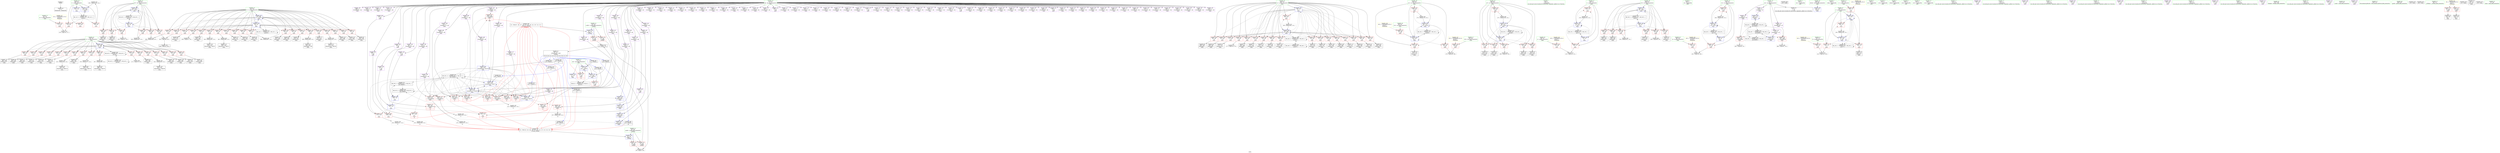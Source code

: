 digraph "SVFG" {
	label="SVFG";

	Node0x55a4d2f94270 [shape=record,color=grey,label="{NodeID: 0\nNullPtr}"];
	Node0x55a4d2f94270 -> Node0x55a4d2f89ba0[style=solid];
	Node0x55a4d2fbcc80 [shape=record,color=grey,label="{NodeID: 443\n530 = Binary(529, 114, )\n}"];
	Node0x55a4d2fbcc80 -> Node0x55a4d2fb5ee0[style=solid];
	Node0x55a4d2fb55f0 [shape=record,color=blue,label="{NodeID: 360\n94\<--268\nt2\<--sub\nmain\n}"];
	Node0x55a4d2fb55f0 -> Node0x55a4d2fb14f0[style=dashed];
	Node0x55a4d2fb55f0 -> Node0x55a4d2fb15c0[style=dashed];
	Node0x55a4d2fb55f0 -> Node0x55a4d2fb1690[style=dashed];
	Node0x55a4d2fb55f0 -> Node0x55a4d2fb1760[style=dashed];
	Node0x55a4d2fb55f0 -> Node0x55a4d2fb1830[style=dashed];
	Node0x55a4d2fb55f0 -> Node0x55a4d2fb1900[style=dashed];
	Node0x55a4d2fb55f0 -> Node0x55a4d2fb19d0[style=dashed];
	Node0x55a4d2fb55f0 -> Node0x55a4d2fb1aa0[style=dashed];
	Node0x55a4d2fb55f0 -> Node0x55a4d2fb1b70[style=dashed];
	Node0x55a4d2fb55f0 -> Node0x55a4d2fb1c40[style=dashed];
	Node0x55a4d2fb55f0 -> Node0x55a4d2fb1d10[style=dashed];
	Node0x55a4d2fb55f0 -> Node0x55a4d2fb1de0[style=dashed];
	Node0x55a4d2fb55f0 -> Node0x55a4d2fb1eb0[style=dashed];
	Node0x55a4d2fb55f0 -> Node0x55a4d2fb1f80[style=dashed];
	Node0x55a4d2fb55f0 -> Node0x55a4d2fb2050[style=dashed];
	Node0x55a4d2fb55f0 -> Node0x55a4d2fb2120[style=dashed];
	Node0x55a4d2fb55f0 -> Node0x55a4d2fb21f0[style=dashed];
	Node0x55a4d2fb55f0 -> Node0x55a4d2fd7b70[style=dashed];
	Node0x55a4d2fb1280 [shape=record,color=red,label="{NodeID: 277\n466\<--92\n\<--t1\nmain\n}"];
	Node0x55a4d2fb1280 -> Node0x55a4d2fa2600[style=solid];
	Node0x55a4d2fa50c0 [shape=record,color=purple,label="{NodeID: 194\n468\<--7\narrayidx203\<--dp\nmain\n}"];
	Node0x55a4d2fa26d0 [shape=record,color=black,label="{NodeID: 111\n470\<--469\nidxprom204\<--\nmain\n}"];
	Node0x55a4d2f87800 [shape=record,color=green,label="{NodeID: 28\n64\<--65\nt\<--t_field_insensitive\nmain\n}"];
	Node0x55a4d2f87800 -> Node0x55a4d2fa6850[style=solid];
	Node0x55a4d2f87800 -> Node0x55a4d2fa6920[style=solid];
	Node0x55a4d2f87800 -> Node0x55a4d2fa69f0[style=solid];
	Node0x55a4d2f87800 -> Node0x55a4d2fb4340[style=solid];
	Node0x55a4d2f87800 -> Node0x55a4d2fb5ee0[style=solid];
	Node0x55a4d2facd90 [shape=record,color=grey,label="{NodeID: 471\n262 = cmp(260, 261, )\n}"];
	Node0x55a4d2facd90 -> Node0x55a4d2fbbd40[style=solid];
	Node0x55a4d2fb2940 [shape=record,color=red,label="{NodeID: 305\n371\<--96\n\<--w\nmain\n}"];
	Node0x55a4d2fb2940 -> Node0x55a4d2fa47d0[style=solid];
	Node0x55a4d2fa6780 [shape=record,color=red,label="{NodeID: 222\n117\<--62\n\<--ts\nmain\n}"];
	Node0x55a4d2fa6780 -> Node0x55a4d2fad810[style=solid];
	Node0x55a4d2fa8230 [shape=record,color=purple,label="{NodeID: 139\n294\<--7\narrayidx87\<--dp\nmain\n}"];
	Node0x55a4d2fa2ea0 [shape=record,color=black,label="{NodeID: 56\n173\<--172\nidxprom25\<--\nmain\n}"];
	Node0x55a4d2ffa140 [shape=record,color=black,label="{NodeID: 582\n369 = PHI(38, )\n|{<s0>11}}"];
	Node0x55a4d2ffa140:s0 -> Node0x55a4d2ffb560[style=solid,color=red];
	Node0x55a4d2fb4000 [shape=record,color=blue,label="{NodeID: 333\n17\<--18\nans\<--\nGlob }"];
	Node0x55a4d2fb4000 -> Node0x55a4d2fdbc70[style=dashed];
	Node0x55a4d2fafc90 [shape=record,color=red,label="{NodeID: 250\n212\<--88\n\<--j37\nmain\n}"];
	Node0x55a4d2fafc90 -> Node0x55a4d2fa31e0[style=solid];
	Node0x55a4d2fa98f0 [shape=record,color=purple,label="{NodeID: 167\n380\<--7\narrayidx145\<--dp\nmain\n}"];
	Node0x55a4d2fa4560 [shape=record,color=black,label="{NodeID: 84\n359\<--358\nidxprom130\<--\nmain\n}"];
	Node0x55a4d2f761c0 [shape=record,color=green,label="{NodeID: 1\n18\<--1\n\<--dummyObj\nCan only get source location for instruction, argument, global var or function.}"];
	Node0x55a4d2fe1950 [shape=record,color=yellow,style=double,label="{NodeID: 527\n12V_1 = ENCHI(MR_12V_0)\npts\{63 \}\nFun[main]}"];
	Node0x55a4d2fe1950 -> Node0x55a4d2fa6780[style=dashed];
	Node0x55a4d2fbce00 [shape=record,color=grey,label="{NodeID: 444\n474 = Binary(473, 114, )\n|{<s0>14}}"];
	Node0x55a4d2fbce00:s0 -> Node0x55a4d2ffb560[style=solid,color=red];
	Node0x55a4d2fb56c0 [shape=record,color=blue,label="{NodeID: 361\n96\<--18\nw\<--\nmain\n}"];
	Node0x55a4d2fb56c0 -> Node0x55a4d2fb22c0[style=dashed];
	Node0x55a4d2fb56c0 -> Node0x55a4d2fb2390[style=dashed];
	Node0x55a4d2fb56c0 -> Node0x55a4d2fb2460[style=dashed];
	Node0x55a4d2fb56c0 -> Node0x55a4d2fb2530[style=dashed];
	Node0x55a4d2fb56c0 -> Node0x55a4d2fb2600[style=dashed];
	Node0x55a4d2fb56c0 -> Node0x55a4d2fb26d0[style=dashed];
	Node0x55a4d2fb56c0 -> Node0x55a4d2fb27a0[style=dashed];
	Node0x55a4d2fb56c0 -> Node0x55a4d2fb2870[style=dashed];
	Node0x55a4d2fb56c0 -> Node0x55a4d2fb2940[style=dashed];
	Node0x55a4d2fb56c0 -> Node0x55a4d2fb2a10[style=dashed];
	Node0x55a4d2fb56c0 -> Node0x55a4d2fb2ae0[style=dashed];
	Node0x55a4d2fb56c0 -> Node0x55a4d2fb2bb0[style=dashed];
	Node0x55a4d2fb56c0 -> Node0x55a4d2fb2c80[style=dashed];
	Node0x55a4d2fb56c0 -> Node0x55a4d2fb2d50[style=dashed];
	Node0x55a4d2fb56c0 -> Node0x55a4d2fb2e20[style=dashed];
	Node0x55a4d2fb56c0 -> Node0x55a4d2fb2ef0[style=dashed];
	Node0x55a4d2fb56c0 -> Node0x55a4d2fb2fc0[style=dashed];
	Node0x55a4d2fb56c0 -> Node0x55a4d2fb3090[style=dashed];
	Node0x55a4d2fb56c0 -> Node0x55a4d2fb5ad0[style=dashed];
	Node0x55a4d2fb56c0 -> Node0x55a4d2fd8070[style=dashed];
	Node0x55a4d2fb1350 [shape=record,color=red,label="{NodeID: 278\n480\<--92\n\<--t1\nmain\n}"];
	Node0x55a4d2fb1350 -> Node0x55a4d2fbc800[style=solid];
	Node0x55a4d2fa5190 [shape=record,color=purple,label="{NodeID: 195\n471\<--7\narrayidx205\<--dp\nmain\n}"];
	Node0x55a4d2fa27a0 [shape=record,color=black,label="{NodeID: 112\n478\<--477\nidxprom210\<--\nmain\n}"];
	Node0x55a4d2f878d0 [shape=record,color=green,label="{NodeID: 29\n66\<--67\nn\<--n_field_insensitive\nmain\n}"];
	Node0x55a4d2f878d0 -> Node0x55a4d2fa6ac0[style=solid];
	Node0x55a4d2facf10 [shape=record,color=grey,label="{NodeID: 472\n277 = cmp(276, 176, )\n}"];
	Node0x55a4d2fb2a10 [shape=record,color=red,label="{NodeID: 306\n390\<--96\n\<--w\nmain\n}"];
	Node0x55a4d2fb2a10 -> Node0x55a4d2fa4b10[style=solid];
	Node0x55a4d2fa6850 [shape=record,color=red,label="{NodeID: 223\n116\<--64\n\<--t\nmain\n}"];
	Node0x55a4d2fa6850 -> Node0x55a4d2fad810[style=solid];
	Node0x55a4d2fa8300 [shape=record,color=purple,label="{NodeID: 140\n295\<--7\narrayidx88\<--dp\nmain\n}"];
	Node0x55a4d2fa8300 -> Node0x55a4d2fb3230[style=solid];
	Node0x55a4d2fa2f70 [shape=record,color=black,label="{NodeID: 57\n199\<--198\nidxprom41\<--\nmain\n}"];
	Node0x55a4d2ffa280 [shape=record,color=black,label="{NodeID: 583\n370 = PHI(38, )\n}"];
	Node0x55a4d2ffa280 -> Node0x55a4d2fb5860[style=solid];
	Node0x55a4d2fb40d0 [shape=record,color=blue,label="{NodeID: 334\n41\<--39\nx.addr\<--x\n_Z3Minii\n}"];
	Node0x55a4d2fb40d0 -> Node0x55a4d2fa6440[style=dashed];
	Node0x55a4d2fb40d0 -> Node0x55a4d2fa6510[style=dashed];
	Node0x55a4d2fafd60 [shape=record,color=red,label="{NodeID: 251\n221\<--88\n\<--j37\nmain\n}"];
	Node0x55a4d2fafd60 -> Node0x55a4d2fa3380[style=solid];
	Node0x55a4d2fa99c0 [shape=record,color=purple,label="{NodeID: 168\n381\<--7\narrayidx146\<--dp\nmain\n}"];
	Node0x55a4d2fa99c0 -> Node0x55a4d2fb5860[style=solid];
	Node0x55a4d2fa4630 [shape=record,color=black,label="{NodeID: 85\n362\<--361\nidxprom132\<--\nmain\n}"];
	Node0x55a4d2f76040 [shape=record,color=green,label="{NodeID: 2\n20\<--1\n.str\<--dummyObj\nGlob }"];
	Node0x55a4d2fbcf80 [shape=record,color=grey,label="{NodeID: 445\n268 = Binary(266, 267, )\n}"];
	Node0x55a4d2fbcf80 -> Node0x55a4d2fb55f0[style=solid];
	Node0x55a4d2fb5790 [shape=record,color=blue,label="{NodeID: 362\n332\<--321\narrayidx113\<--call105\nmain\n}"];
	Node0x55a4d2fb5790 -> Node0x55a4d2fb34a0[style=dashed];
	Node0x55a4d2fb5790 -> Node0x55a4d2fb3570[style=dashed];
	Node0x55a4d2fb5790 -> Node0x55a4d2fb3640[style=dashed];
	Node0x55a4d2fb5790 -> Node0x55a4d2fb5860[style=dashed];
	Node0x55a4d2fb1420 [shape=record,color=red,label="{NodeID: 279\n497\<--92\n\<--t1\nmain\n}"];
	Node0x55a4d2fb1420 -> Node0x55a4d2fbe900[style=solid];
	Node0x55a4d2fa5260 [shape=record,color=purple,label="{NodeID: 196\n472\<--7\narrayidx206\<--dp\nmain\n}"];
	Node0x55a4d2fa5260 -> Node0x55a4d2fb3bf0[style=solid];
	Node0x55a4d2fa2870 [shape=record,color=black,label="{NodeID: 113\n482\<--481\nidxprom213\<--add212\nmain\n}"];
	Node0x55a4d2f879a0 [shape=record,color=green,label="{NodeID: 30\n68\<--69\nm\<--m_field_insensitive\nmain\n}"];
	Node0x55a4d2f879a0 -> Node0x55a4d2fa6b90[style=solid];
	Node0x55a4d2fad090 [shape=record,color=grey,label="{NodeID: 473\n283 = cmp(282, 18, )\n}"];
	Node0x55a4d2fb2ae0 [shape=record,color=red,label="{NodeID: 307\n402\<--96\n\<--w\nmain\n}"];
	Node0x55a4d2fb2ae0 -> Node0x55a4d2fa4d80[style=solid];
	Node0x55a4d2fa6920 [shape=record,color=red,label="{NodeID: 224\n522\<--64\n\<--t\nmain\n}"];
	Node0x55a4d2fa83d0 [shape=record,color=purple,label="{NodeID: 141\n299\<--7\narrayidx90\<--dp\nmain\n}"];
	Node0x55a4d2fa3040 [shape=record,color=black,label="{NodeID: 58\n203\<--202\nidxprom43\<--\nmain\n}"];
	Node0x55a4d2ffa3c0 [shape=record,color=black,label="{NodeID: 584\n525 = PHI()\n}"];
	Node0x55a4d2fb41a0 [shape=record,color=blue,label="{NodeID: 335\n43\<--40\ny.addr\<--y\n_Z3Minii\n}"];
	Node0x55a4d2fb41a0 -> Node0x55a4d2fa65e0[style=dashed];
	Node0x55a4d2fb41a0 -> Node0x55a4d2fa66b0[style=dashed];
	Node0x55a4d2fafe30 [shape=record,color=red,label="{NodeID: 252\n230\<--88\n\<--j37\nmain\n}"];
	Node0x55a4d2fafe30 -> Node0x55a4d2fa3520[style=solid];
	Node0x55a4d2fa9a90 [shape=record,color=purple,label="{NodeID: 169\n392\<--7\narrayidx152\<--dp\nmain\n}"];
	Node0x55a4d2fa4700 [shape=record,color=black,label="{NodeID: 86\n365\<--364\nidxprom134\<--\nmain\n}"];
	Node0x55a4d2f760d0 [shape=record,color=green,label="{NodeID: 3\n22\<--1\n.str.1\<--dummyObj\nGlob }"];
	Node0x55a4d2fe1b10 [shape=record,color=yellow,style=double,label="{NodeID: 529\n16V_1 = ENCHI(MR_16V_0)\npts\{67 \}\nFun[main]}"];
	Node0x55a4d2fe1b10 -> Node0x55a4d2fa6ac0[style=dashed];
	Node0x55a4d2fbd100 [shape=record,color=grey,label="{NodeID: 446\n326 = Binary(325, 114, )\n}"];
	Node0x55a4d2fbd100 -> Node0x55a4d2fa3ee0[style=solid];
	Node0x55a4d2fb5860 [shape=record,color=blue,label="{NodeID: 363\n381\<--370\narrayidx146\<--call138\nmain\n}"];
	Node0x55a4d2fb5860 -> Node0x55a4d2fb3230[style=dashed];
	Node0x55a4d2fb5860 -> Node0x55a4d2fb3300[style=dashed];
	Node0x55a4d2fb5860 -> Node0x55a4d2fb33d0[style=dashed];
	Node0x55a4d2fb5860 -> Node0x55a4d2fb37e0[style=dashed];
	Node0x55a4d2fb5860 -> Node0x55a4d2fb38b0[style=dashed];
	Node0x55a4d2fb5860 -> Node0x55a4d2fb3980[style=dashed];
	Node0x55a4d2fb5860 -> Node0x55a4d2fb3a50[style=dashed];
	Node0x55a4d2fb5860 -> Node0x55a4d2fb3b20[style=dashed];
	Node0x55a4d2fb5860 -> Node0x55a4d2fb3bf0[style=dashed];
	Node0x55a4d2fb5860 -> Node0x55a4d2fb5790[style=dashed];
	Node0x55a4d2fb5860 -> Node0x55a4d2fb5930[style=dashed];
	Node0x55a4d2fb5860 -> Node0x55a4d2fb5a00[style=dashed];
	Node0x55a4d2fb5860 -> Node0x55a4d2fd8570[style=dashed];
	Node0x55a4d2fb14f0 [shape=record,color=red,label="{NodeID: 280\n270\<--94\n\<--t2\nmain\n}"];
	Node0x55a4d2fb14f0 -> Node0x55a4d2fbf380[style=solid];
	Node0x55a4d2fa5330 [shape=record,color=purple,label="{NodeID: 197\n479\<--7\narrayidx211\<--dp\nmain\n}"];
	Node0x55a4d2fa2940 [shape=record,color=black,label="{NodeID: 114\n485\<--484\nidxprom215\<--\nmain\n}"];
	Node0x55a4d2f87a70 [shape=record,color=green,label="{NodeID: 31\n70\<--71\ni\<--i_field_insensitive\nmain\n}"];
	Node0x55a4d2f87a70 -> Node0x55a4d2fa6c60[style=solid];
	Node0x55a4d2f87a70 -> Node0x55a4d2fa6d30[style=solid];
	Node0x55a4d2f87a70 -> Node0x55a4d2fb4410[style=solid];
	Node0x55a4d2f87a70 -> Node0x55a4d2fb4750[style=solid];
	Node0x55a4d2fad210 [shape=record,color=grey,label="{NodeID: 474\n49 = cmp(47, 48, )\n}"];
	Node0x55a4d2fb2bb0 [shape=record,color=red,label="{NodeID: 308\n414\<--96\n\<--w\nmain\n}"];
	Node0x55a4d2fb2bb0 -> Node0x55a4d2fa1b70[style=solid];
	Node0x55a4d2fa69f0 [shape=record,color=red,label="{NodeID: 225\n529\<--64\n\<--t\nmain\n}"];
	Node0x55a4d2fa69f0 -> Node0x55a4d2fbcc80[style=solid];
	Node0x55a4d2fa84a0 [shape=record,color=purple,label="{NodeID: 142\n302\<--7\narrayidx92\<--dp\nmain\n}"];
	Node0x55a4d2fa3110 [shape=record,color=black,label="{NodeID: 59\n209\<--208\nidxprom46\<--\nmain\n}"];
	Node0x55a4d2ffa630 [shape=record,color=black,label="{NodeID: 585\n475 = PHI(38, )\n|{<s0>15}}"];
	Node0x55a4d2ffa630:s0 -> Node0x55a4d2ffb560[style=solid,color=red];
	Node0x55a4d2fb4270 [shape=record,color=blue,label="{NodeID: 336\n60\<--18\nretval\<--\nmain\n}"];
	Node0x55a4d2faff00 [shape=record,color=red,label="{NodeID: 253\n236\<--88\n\<--j37\nmain\n}"];
	Node0x55a4d2faff00 -> Node0x55a4d2fbea80[style=solid];
	Node0x55a4d2fa9b60 [shape=record,color=purple,label="{NodeID: 170\n395\<--7\narrayidx154\<--dp\nmain\n}"];
	Node0x55a4d2fa47d0 [shape=record,color=black,label="{NodeID: 87\n372\<--371\nidxprom139\<--\nmain\n}"];
	Node0x55a4d2fa1760 [shape=record,color=green,label="{NodeID: 4\n24\<--1\nstdin\<--dummyObj\nGlob }"];
	Node0x55a4d2fe1bf0 [shape=record,color=yellow,style=double,label="{NodeID: 530\n18V_1 = ENCHI(MR_18V_0)\npts\{69 \}\nFun[main]}"];
	Node0x55a4d2fe1bf0 -> Node0x55a4d2fa6b90[style=dashed];
	Node0x55a4d2fbd280 [shape=record,color=grey,label="{NodeID: 447\n444 = Binary(443, 114, )\n}"];
	Node0x55a4d2fbd280 -> Node0x55a4d2fa2120[style=solid];
	Node0x55a4d2fb5930 [shape=record,color=blue,label="{NodeID: 364\n437\<--426\narrayidx183\<--call175\nmain\n}"];
	Node0x55a4d2fb5930 -> Node0x55a4d2fb3230[style=dashed];
	Node0x55a4d2fb5930 -> Node0x55a4d2fb3300[style=dashed];
	Node0x55a4d2fb5930 -> Node0x55a4d2fb33d0[style=dashed];
	Node0x55a4d2fb5930 -> Node0x55a4d2fb37e0[style=dashed];
	Node0x55a4d2fb5930 -> Node0x55a4d2fb38b0[style=dashed];
	Node0x55a4d2fb5930 -> Node0x55a4d2fb3980[style=dashed];
	Node0x55a4d2fb5930 -> Node0x55a4d2fb3a50[style=dashed];
	Node0x55a4d2fb5930 -> Node0x55a4d2fb3b20[style=dashed];
	Node0x55a4d2fb5930 -> Node0x55a4d2fb3bf0[style=dashed];
	Node0x55a4d2fb5930 -> Node0x55a4d2fb5790[style=dashed];
	Node0x55a4d2fb5930 -> Node0x55a4d2fb5930[style=dashed];
	Node0x55a4d2fb5930 -> Node0x55a4d2fb5a00[style=dashed];
	Node0x55a4d2fb5930 -> Node0x55a4d2fd8570[style=dashed];
	Node0x55a4d2fb15c0 [shape=record,color=red,label="{NodeID: 281\n292\<--94\n\<--t2\nmain\n}"];
	Node0x55a4d2fb15c0 -> Node0x55a4d2fa3860[style=solid];
	Node0x55a4d2fa5400 [shape=record,color=purple,label="{NodeID: 198\n483\<--7\narrayidx214\<--dp\nmain\n}"];
	Node0x55a4d2fa2a10 [shape=record,color=purple,label="{NodeID: 115\n145\<--4\narrayidx\<--col\nmain\n}"];
	Node0x55a4d2fa2a10 -> Node0x55a4d2fb45b0[style=solid];
	Node0x55a4d2f87b40 [shape=record,color=green,label="{NodeID: 32\n72\<--73\nc\<--c_field_insensitive\nmain\n}"];
	Node0x55a4d2f87b40 -> Node0x55a4d2fa6e00[style=solid];
	Node0x55a4d2fad390 [shape=record,color=grey,label="{NodeID: 475\n161 = cmp(159, 160, )\n}"];
	Node0x55a4d2fb2c80 [shape=record,color=red,label="{NodeID: 309\n427\<--96\n\<--w\nmain\n}"];
	Node0x55a4d2fb2c80 -> Node0x55a4d2fa1de0[style=solid];
	Node0x55a4d2fa6ac0 [shape=record,color=red,label="{NodeID: 226\n131\<--66\n\<--n\nmain\n}"];
	Node0x55a4d2fa6ac0 -> Node0x55a4d2fad690[style=solid];
	Node0x55a4d2fa8570 [shape=record,color=purple,label="{NodeID: 143\n305\<--7\narrayidx94\<--dp\nmain\n}"];
	Node0x55a4d2fa31e0 [shape=record,color=black,label="{NodeID: 60\n213\<--212\nidxprom48\<--\nmain\n}"];
	Node0x55a4d2ffa700 [shape=record,color=black,label="{NodeID: 586\n476 = PHI(38, )\n}"];
	Node0x55a4d2ffa700 -> Node0x55a4d2fb5a00[style=solid];
	Node0x55a4d2fb4340 [shape=record,color=blue,label="{NodeID: 337\n64\<--114\nt\<--\nmain\n}"];
	Node0x55a4d2fb4340 -> Node0x55a4d2fdc170[style=dashed];
	Node0x55a4d2faffd0 [shape=record,color=red,label="{NodeID: 254\n251\<--90\n\<--i67\nmain\n}"];
	Node0x55a4d2faffd0 -> Node0x55a4d2fad990[style=solid];
	Node0x55a4d2fa9c30 [shape=record,color=purple,label="{NodeID: 171\n399\<--7\narrayidx157\<--dp\nmain\n}"];
	Node0x55a4d2fa48a0 [shape=record,color=black,label="{NodeID: 88\n375\<--374\nidxprom141\<--\nmain\n}"];
	Node0x55a4d2fa17f0 [shape=record,color=green,label="{NodeID: 5\n25\<--1\n.str.2\<--dummyObj\nGlob }"];
	Node0x55a4d2fbd400 [shape=record,color=grey,label="{NodeID: 448\n242 = Binary(241, 114, )\n}"];
	Node0x55a4d2fbd400 -> Node0x55a4d2fb51e0[style=solid];
	Node0x55a4d2fb5a00 [shape=record,color=blue,label="{NodeID: 365\n487\<--476\narrayidx217\<--call209\nmain\n}"];
	Node0x55a4d2fb5a00 -> Node0x55a4d2fb3230[style=dashed];
	Node0x55a4d2fb5a00 -> Node0x55a4d2fb3300[style=dashed];
	Node0x55a4d2fb5a00 -> Node0x55a4d2fb33d0[style=dashed];
	Node0x55a4d2fb5a00 -> Node0x55a4d2fb37e0[style=dashed];
	Node0x55a4d2fb5a00 -> Node0x55a4d2fb38b0[style=dashed];
	Node0x55a4d2fb5a00 -> Node0x55a4d2fb3980[style=dashed];
	Node0x55a4d2fb5a00 -> Node0x55a4d2fb3a50[style=dashed];
	Node0x55a4d2fb5a00 -> Node0x55a4d2fb3b20[style=dashed];
	Node0x55a4d2fb5a00 -> Node0x55a4d2fb3bf0[style=dashed];
	Node0x55a4d2fb5a00 -> Node0x55a4d2fb5790[style=dashed];
	Node0x55a4d2fb5a00 -> Node0x55a4d2fb5930[style=dashed];
	Node0x55a4d2fb5a00 -> Node0x55a4d2fb5a00[style=dashed];
	Node0x55a4d2fb5a00 -> Node0x55a4d2fd8570[style=dashed];
	Node0x55a4d2fb1690 [shape=record,color=red,label="{NodeID: 282\n303\<--94\n\<--t2\nmain\n}"];
	Node0x55a4d2fb1690 -> Node0x55a4d2fa3ad0[style=solid];
	Node0x55a4d2fa54d0 [shape=record,color=purple,label="{NodeID: 199\n486\<--7\narrayidx216\<--dp\nmain\n}"];
	Node0x55a4d2fa6f80 [shape=record,color=purple,label="{NodeID: 116\n174\<--4\narrayidx26\<--col\nmain\n}"];
	Node0x55a4d2fa6f80 -> Node0x55a4d2fb49c0[style=solid];
	Node0x55a4d2f87c10 [shape=record,color=green,label="{NodeID: 33\n74\<--75\nd\<--d_field_insensitive\nmain\n}"];
	Node0x55a4d2f87c10 -> Node0x55a4d2faed60[style=solid];
	Node0x55a4d2fad510 [shape=record,color=grey,label="{NodeID: 476\n141 = cmp(139, 140, )\n}"];
	Node0x55a4d2fb2d50 [shape=record,color=red,label="{NodeID: 310\n440\<--96\n\<--w\nmain\n}"];
	Node0x55a4d2fb2d50 -> Node0x55a4d2fa2050[style=solid];
	Node0x55a4d2fa6b90 [shape=record,color=red,label="{NodeID: 227\n160\<--68\n\<--m\nmain\n}"];
	Node0x55a4d2fa6b90 -> Node0x55a4d2fad390[style=solid];
	Node0x55a4d2fa8640 [shape=record,color=purple,label="{NodeID: 144\n306\<--7\narrayidx95\<--dp\nmain\n}"];
	Node0x55a4d2fa8640 -> Node0x55a4d2fb3300[style=solid];
	Node0x55a4d2fa32b0 [shape=record,color=black,label="{NodeID: 61\n218\<--217\nidxprom51\<--\nmain\n}"];
	Node0x55a4d2ffa840 [shape=record,color=black,label="{NodeID: 587\n511 = PHI(38, )\n}"];
	Node0x55a4d2ffa840 -> Node0x55a4d2fb5d40[style=solid];
	Node0x55a4d2fb4410 [shape=record,color=blue,label="{NodeID: 338\n70\<--18\ni\<--\nmain\n}"];
	Node0x55a4d2fb4410 -> Node0x55a4d2fa6c60[style=dashed];
	Node0x55a4d2fb4410 -> Node0x55a4d2fa6d30[style=dashed];
	Node0x55a4d2fb4410 -> Node0x55a4d2fb4750[style=dashed];
	Node0x55a4d2fb4410 -> Node0x55a4d2fdc670[style=dashed];
	Node0x55a4d2fb00a0 [shape=record,color=red,label="{NodeID: 255\n261\<--90\n\<--i67\nmain\n}"];
	Node0x55a4d2fb00a0 -> Node0x55a4d2facd90[style=solid];
	Node0x55a4d2fa9d00 [shape=record,color=purple,label="{NodeID: 172\n400\<--7\narrayidx158\<--dp\nmain\n}"];
	Node0x55a4d2fa9d00 -> Node0x55a4d2fb37e0[style=solid];
	Node0x55a4d2fa4970 [shape=record,color=black,label="{NodeID: 89\n379\<--378\nidxprom144\<--add143\nmain\n}"];
	Node0x55a4d2f88030 [shape=record,color=green,label="{NodeID: 6\n27\<--1\n.str.3\<--dummyObj\nGlob }"];
	Node0x55a4d2fe1db0 [shape=record,color=yellow,style=double,label="{NodeID: 532\n22V_1 = ENCHI(MR_22V_0)\npts\{73 \}\nFun[main]}"];
	Node0x55a4d2fe1db0 -> Node0x55a4d2fa6e00[style=dashed];
	Node0x55a4d2fbd580 [shape=record,color=grey,label="{NodeID: 449\n518 = Binary(517, 114, )\n|{<s0>17}}"];
	Node0x55a4d2fbd580:s0 -> Node0x55a4d2ffb560[style=solid,color=red];
	Node0x55a4d2fb5ad0 [shape=record,color=blue,label="{NodeID: 366\n96\<--493\nw\<--inc221\nmain\n}"];
	Node0x55a4d2fb5ad0 -> Node0x55a4d2fb22c0[style=dashed];
	Node0x55a4d2fb5ad0 -> Node0x55a4d2fb2390[style=dashed];
	Node0x55a4d2fb5ad0 -> Node0x55a4d2fb2460[style=dashed];
	Node0x55a4d2fb5ad0 -> Node0x55a4d2fb2530[style=dashed];
	Node0x55a4d2fb5ad0 -> Node0x55a4d2fb2600[style=dashed];
	Node0x55a4d2fb5ad0 -> Node0x55a4d2fb26d0[style=dashed];
	Node0x55a4d2fb5ad0 -> Node0x55a4d2fb27a0[style=dashed];
	Node0x55a4d2fb5ad0 -> Node0x55a4d2fb2870[style=dashed];
	Node0x55a4d2fb5ad0 -> Node0x55a4d2fb2940[style=dashed];
	Node0x55a4d2fb5ad0 -> Node0x55a4d2fb2a10[style=dashed];
	Node0x55a4d2fb5ad0 -> Node0x55a4d2fb2ae0[style=dashed];
	Node0x55a4d2fb5ad0 -> Node0x55a4d2fb2bb0[style=dashed];
	Node0x55a4d2fb5ad0 -> Node0x55a4d2fb2c80[style=dashed];
	Node0x55a4d2fb5ad0 -> Node0x55a4d2fb2d50[style=dashed];
	Node0x55a4d2fb5ad0 -> Node0x55a4d2fb2e20[style=dashed];
	Node0x55a4d2fb5ad0 -> Node0x55a4d2fb2ef0[style=dashed];
	Node0x55a4d2fb5ad0 -> Node0x55a4d2fb2fc0[style=dashed];
	Node0x55a4d2fb5ad0 -> Node0x55a4d2fb3090[style=dashed];
	Node0x55a4d2fb5ad0 -> Node0x55a4d2fb5ad0[style=dashed];
	Node0x55a4d2fb5ad0 -> Node0x55a4d2fd8070[style=dashed];
	Node0x55a4d2fb1760 [shape=record,color=red,label="{NodeID: 283\n314\<--94\n\<--t2\nmain\n}"];
	Node0x55a4d2fb1760 -> Node0x55a4d2fa3d40[style=solid];
	Node0x55a4d2fa55a0 [shape=record,color=purple,label="{NodeID: 200\n487\<--7\narrayidx217\<--dp\nmain\n}"];
	Node0x55a4d2fa55a0 -> Node0x55a4d2fb5a00[style=solid];
	Node0x55a4d2fa7050 [shape=record,color=purple,label="{NodeID: 117\n281\<--4\narrayidx80\<--col\nmain\n}"];
	Node0x55a4d2fa7050 -> Node0x55a4d2fb3160[style=solid];
	Node0x55a4d2f87ce0 [shape=record,color=green,label="{NodeID: 34\n76\<--77\nj\<--j_field_insensitive\nmain\n}"];
	Node0x55a4d2f87ce0 -> Node0x55a4d2faedf0[style=solid];
	Node0x55a4d2f87ce0 -> Node0x55a4d2faeec0[style=solid];
	Node0x55a4d2f87ce0 -> Node0x55a4d2faef90[style=solid];
	Node0x55a4d2f87ce0 -> Node0x55a4d2fb44e0[style=solid];
	Node0x55a4d2f87ce0 -> Node0x55a4d2fb4680[style=solid];
	Node0x55a4d2fad690 [shape=record,color=grey,label="{NodeID: 477\n132 = cmp(130, 131, )\n}"];
	Node0x55a4d2fb2e20 [shape=record,color=red,label="{NodeID: 311\n452\<--96\n\<--w\nmain\n}"];
	Node0x55a4d2fb2e20 -> Node0x55a4d2fa22c0[style=solid];
	Node0x55a4d2fa6c60 [shape=record,color=red,label="{NodeID: 228\n130\<--70\n\<--i\nmain\n}"];
	Node0x55a4d2fa6c60 -> Node0x55a4d2fad690[style=solid];
	Node0x55a4d2fa8710 [shape=record,color=purple,label="{NodeID: 145\n310\<--7\narrayidx97\<--dp\nmain\n}"];
	Node0x55a4d2fa3380 [shape=record,color=black,label="{NodeID: 62\n222\<--221\nidxprom53\<--\nmain\n}"];
	Node0x55a4d2ffa980 [shape=record,color=black,label="{NodeID: 588\n519 = PHI(38, )\n|{<s0>18}}"];
	Node0x55a4d2ffa980:s0 -> Node0x55a4d2ffb560[style=solid,color=red];
	Node0x55a4d2fb44e0 [shape=record,color=blue,label="{NodeID: 339\n76\<--136\nj\<--\nmain\n}"];
	Node0x55a4d2fb44e0 -> Node0x55a4d2faedf0[style=dashed];
	Node0x55a4d2fb44e0 -> Node0x55a4d2faeec0[style=dashed];
	Node0x55a4d2fb44e0 -> Node0x55a4d2faef90[style=dashed];
	Node0x55a4d2fb44e0 -> Node0x55a4d2fb44e0[style=dashed];
	Node0x55a4d2fb44e0 -> Node0x55a4d2fb4680[style=dashed];
	Node0x55a4d2fb44e0 -> Node0x55a4d2fdcb70[style=dashed];
	Node0x55a4d2fb0170 [shape=record,color=red,label="{NodeID: 256\n266\<--90\n\<--i67\nmain\n}"];
	Node0x55a4d2fb0170 -> Node0x55a4d2fbcf80[style=solid];
	Node0x55a4d2fa9dd0 [shape=record,color=purple,label="{NodeID: 173\n404\<--7\narrayidx160\<--dp\nmain\n}"];
	Node0x55a4d2fa4a40 [shape=record,color=black,label="{NodeID: 90\n385\<--384\nidxprom147\<--\nmain\n}"];
	Node0x55a4d2f880c0 [shape=record,color=green,label="{NodeID: 7\n29\<--1\nstdout\<--dummyObj\nGlob }"];
	Node0x55a4d2fe1e90 [shape=record,color=yellow,style=double,label="{NodeID: 533\n24V_1 = ENCHI(MR_24V_0)\npts\{75 \}\nFun[main]}"];
	Node0x55a4d2fe1e90 -> Node0x55a4d2faed60[style=dashed];
	Node0x55a4d2fbd700 [shape=record,color=grey,label="{NodeID: 450\n413 = Binary(412, 114, )\n|{<s0>12}}"];
	Node0x55a4d2fbd700:s0 -> Node0x55a4d2ffac00[style=solid,color=red];
	Node0x55a4d2fb5ba0 [shape=record,color=blue,label="{NodeID: 367\n92\<--498\nt1\<--inc224\nmain\n}"];
	Node0x55a4d2fb5ba0 -> Node0x55a4d2fb04b0[style=dashed];
	Node0x55a4d2fb5ba0 -> Node0x55a4d2fb0580[style=dashed];
	Node0x55a4d2fb5ba0 -> Node0x55a4d2fb0650[style=dashed];
	Node0x55a4d2fb5ba0 -> Node0x55a4d2fb0720[style=dashed];
	Node0x55a4d2fb5ba0 -> Node0x55a4d2fb07f0[style=dashed];
	Node0x55a4d2fb5ba0 -> Node0x55a4d2fb08c0[style=dashed];
	Node0x55a4d2fb5ba0 -> Node0x55a4d2fb0990[style=dashed];
	Node0x55a4d2fb5ba0 -> Node0x55a4d2fb0a60[style=dashed];
	Node0x55a4d2fb5ba0 -> Node0x55a4d2fb0b30[style=dashed];
	Node0x55a4d2fb5ba0 -> Node0x55a4d2fb0c00[style=dashed];
	Node0x55a4d2fb5ba0 -> Node0x55a4d2fb0cd0[style=dashed];
	Node0x55a4d2fb5ba0 -> Node0x55a4d2fb0da0[style=dashed];
	Node0x55a4d2fb5ba0 -> Node0x55a4d2fb0e70[style=dashed];
	Node0x55a4d2fb5ba0 -> Node0x55a4d2fb0f40[style=dashed];
	Node0x55a4d2fb5ba0 -> Node0x55a4d2fb1010[style=dashed];
	Node0x55a4d2fb5ba0 -> Node0x55a4d2fb10e0[style=dashed];
	Node0x55a4d2fb5ba0 -> Node0x55a4d2fb11b0[style=dashed];
	Node0x55a4d2fb5ba0 -> Node0x55a4d2fb1280[style=dashed];
	Node0x55a4d2fb5ba0 -> Node0x55a4d2fb1350[style=dashed];
	Node0x55a4d2fb5ba0 -> Node0x55a4d2fb1420[style=dashed];
	Node0x55a4d2fb5ba0 -> Node0x55a4d2fb5520[style=dashed];
	Node0x55a4d2fb5ba0 -> Node0x55a4d2fb5ba0[style=dashed];
	Node0x55a4d2fb5ba0 -> Node0x55a4d2fde970[style=dashed];
	Node0x55a4d2fb1830 [shape=record,color=red,label="{NodeID: 284\n329\<--94\n\<--t2\nmain\n}"];
	Node0x55a4d2fb1830 -> Node0x55a4d2fa3fb0[style=solid];
	Node0x55a4d2fa5670 [shape=record,color=purple,label="{NodeID: 201\n506\<--7\n\<--dp\nmain\n}"];
	Node0x55a4d2fa5670 -> Node0x55a4d2fb3cc0[style=solid];
	Node0x55a4d2fa7120 [shape=record,color=purple,label="{NodeID: 118\n386\<--4\narrayidx148\<--col\nmain\n}"];
	Node0x55a4d2fa7120 -> Node0x55a4d2fb3710[style=solid];
	Node0x55a4d2f88fe0 [shape=record,color=green,label="{NodeID: 35\n78\<--79\ni14\<--i14_field_insensitive\nmain\n}"];
	Node0x55a4d2f88fe0 -> Node0x55a4d2faf060[style=solid];
	Node0x55a4d2f88fe0 -> Node0x55a4d2faf130[style=solid];
	Node0x55a4d2f88fe0 -> Node0x55a4d2fb4820[style=solid];
	Node0x55a4d2f88fe0 -> Node0x55a4d2fb4b60[style=solid];
	Node0x55a4d2fad810 [shape=record,color=grey,label="{NodeID: 478\n118 = cmp(116, 117, )\n}"];
	Node0x55a4d2fb2ef0 [shape=record,color=red,label="{NodeID: 312\n463\<--96\n\<--w\nmain\n}"];
	Node0x55a4d2fb2ef0 -> Node0x55a4d2fa2530[style=solid];
	Node0x55a4d2fa6d30 [shape=record,color=red,label="{NodeID: 229\n153\<--70\n\<--i\nmain\n}"];
	Node0x55a4d2fa6d30 -> Node0x55a4d2fbe180[style=solid];
	Node0x55a4d2fa87e0 [shape=record,color=purple,label="{NodeID: 146\n313\<--7\narrayidx99\<--dp\nmain\n}"];
	Node0x55a4d2fa3450 [shape=record,color=black,label="{NodeID: 63\n227\<--226\nidxprom56\<--\nmain\n}"];
	Node0x55a4d2ffaac0 [shape=record,color=black,label="{NodeID: 589\n520 = PHI(38, )\n}"];
	Node0x55a4d2ffaac0 -> Node0x55a4d2fb5e10[style=solid];
	Node0x55a4d2fb45b0 [shape=record,color=blue,label="{NodeID: 340\n145\<--114\narrayidx\<--\nmain\n}"];
	Node0x55a4d2fb45b0 -> Node0x55a4d2fb45b0[style=dashed];
	Node0x55a4d2fb45b0 -> Node0x55a4d2fd5970[style=dashed];
	Node0x55a4d2fb0240 [shape=record,color=red,label="{NodeID: 257\n279\<--90\n\<--i67\nmain\n}"];
	Node0x55a4d2fb0240 -> Node0x55a4d2fa35f0[style=solid];
	Node0x55a4d2fa9ea0 [shape=record,color=purple,label="{NodeID: 174\n407\<--7\narrayidx162\<--dp\nmain\n}"];
	Node0x55a4d2fa4b10 [shape=record,color=black,label="{NodeID: 91\n391\<--390\nidxprom151\<--\nmain\n}"];
	Node0x55a4d2f889f0 [shape=record,color=green,label="{NodeID: 8\n30\<--1\n.str.4\<--dummyObj\nGlob }"];
	Node0x55a4d2fbd880 [shape=record,color=grey,label="{NodeID: 451\n397 = Binary(396, 114, )\n}"];
	Node0x55a4d2fbd880 -> Node0x55a4d2fa4cb0[style=solid];
	Node0x55a4d2fb5c70 [shape=record,color=blue,label="{NodeID: 368\n90\<--503\ni67\<--inc227\nmain\n}"];
	Node0x55a4d2fb5c70 -> Node0x55a4d2faffd0[style=dashed];
	Node0x55a4d2fb5c70 -> Node0x55a4d2fb00a0[style=dashed];
	Node0x55a4d2fb5c70 -> Node0x55a4d2fb0170[style=dashed];
	Node0x55a4d2fb5c70 -> Node0x55a4d2fb0240[style=dashed];
	Node0x55a4d2fb5c70 -> Node0x55a4d2fb0310[style=dashed];
	Node0x55a4d2fb5c70 -> Node0x55a4d2fb03e0[style=dashed];
	Node0x55a4d2fb5c70 -> Node0x55a4d2fb5c70[style=dashed];
	Node0x55a4d2fb5c70 -> Node0x55a4d2fde470[style=dashed];
	Node0x55a4d2fb1900 [shape=record,color=red,label="{NodeID: 285\n340\<--94\n\<--t2\nmain\n}"];
	Node0x55a4d2fb1900 -> Node0x55a4d2fbde80[style=solid];
	Node0x55a4d2fa5740 [shape=record,color=purple,label="{NodeID: 202\n508\<--7\n\<--dp\nmain\n}"];
	Node0x55a4d2fa5740 -> Node0x55a4d2fb3d90[style=solid];
	Node0x55a4d2fa71f0 [shape=record,color=purple,label="{NodeID: 119\n200\<--7\n\<--dp\nmain\n}"];
	Node0x55a4d2f890b0 [shape=record,color=green,label="{NodeID: 36\n80\<--81\nc18\<--c18_field_insensitive\nmain\n}"];
	Node0x55a4d2f890b0 -> Node0x55a4d2faf200[style=solid];
	Node0x55a4d2fad990 [shape=record,color=grey,label="{NodeID: 479\n252 = cmp(251, 253, )\n}"];
	Node0x55a4d2fb2fc0 [shape=record,color=red,label="{NodeID: 313\n477\<--96\n\<--w\nmain\n}"];
	Node0x55a4d2fb2fc0 -> Node0x55a4d2fa27a0[style=solid];
	Node0x55a4d2fa6e00 [shape=record,color=red,label="{NodeID: 230\n136\<--72\n\<--c\nmain\n}"];
	Node0x55a4d2fa6e00 -> Node0x55a4d2fb44e0[style=solid];
	Node0x55a4d2fa88b0 [shape=record,color=purple,label="{NodeID: 147\n316\<--7\narrayidx101\<--dp\nmain\n}"];
	Node0x55a4d2fa3520 [shape=record,color=black,label="{NodeID: 64\n231\<--230\nidxprom58\<--\nmain\n}"];
	Node0x55a4d2ffac00 [shape=record,color=black,label="{NodeID: 590\n39 = PHI(307, 296, 357, 345, 413, 401, 462, 451, 507, 515, 513, )\n0th arg _Z3Minii }"];
	Node0x55a4d2ffac00 -> Node0x55a4d2fb40d0[style=solid];
	Node0x55a4d2fb4680 [shape=record,color=blue,label="{NodeID: 341\n76\<--149\nj\<--inc\nmain\n}"];
	Node0x55a4d2fb4680 -> Node0x55a4d2faedf0[style=dashed];
	Node0x55a4d2fb4680 -> Node0x55a4d2faeec0[style=dashed];
	Node0x55a4d2fb4680 -> Node0x55a4d2faef90[style=dashed];
	Node0x55a4d2fb4680 -> Node0x55a4d2fb44e0[style=dashed];
	Node0x55a4d2fb4680 -> Node0x55a4d2fb4680[style=dashed];
	Node0x55a4d2fb4680 -> Node0x55a4d2fdcb70[style=dashed];
	Node0x55a4d2fb0310 [shape=record,color=red,label="{NodeID: 258\n384\<--90\n\<--i67\nmain\n}"];
	Node0x55a4d2fb0310 -> Node0x55a4d2fa4a40[style=solid];
	Node0x55a4d2fa9f70 [shape=record,color=purple,label="{NodeID: 175\n410\<--7\narrayidx164\<--dp\nmain\n}"];
	Node0x55a4d2fa4be0 [shape=record,color=black,label="{NodeID: 92\n394\<--393\nidxprom153\<--\nmain\n}"];
	Node0x55a4d2f88a80 [shape=record,color=green,label="{NodeID: 9\n32\<--1\n.str.5\<--dummyObj\nGlob }"];
	Node0x55a4d2fbda00 [shape=record,color=grey,label="{NodeID: 452\n289 = Binary(288, 114, )\n}"];
	Node0x55a4d2fbda00 -> Node0x55a4d2fa3790[style=solid];
	Node0x55a4d2fb5d40 [shape=record,color=blue,label="{NodeID: 369\n17\<--511\nans\<--call230\nmain\n}"];
	Node0x55a4d2fb5d40 -> Node0x55a4d2fa6100[style=dashed];
	Node0x55a4d2fb5d40 -> Node0x55a4d2fb5e10[style=dashed];
	Node0x55a4d2fb19d0 [shape=record,color=red,label="{NodeID: 286\n352\<--94\n\<--t2\nmain\n}"];
	Node0x55a4d2fb19d0 -> Node0x55a4d2fa4490[style=solid];
	Node0x55a4d2fa5810 [shape=record,color=purple,label="{NodeID: 203\n514\<--7\n\<--dp\nmain\n}"];
	Node0x55a4d2fa5810 -> Node0x55a4d2fb3e60[style=solid];
	Node0x55a4d2fa72c0 [shape=record,color=purple,label="{NodeID: 120\n201\<--7\narrayidx42\<--dp\nmain\n}"];
	Node0x55a4d2f89180 [shape=record,color=green,label="{NodeID: 37\n82\<--83\nd19\<--d19_field_insensitive\nmain\n}"];
	Node0x55a4d2f89180 -> Node0x55a4d2faf2d0[style=solid];
	Node0x55a4d2fb3090 [shape=record,color=red,label="{NodeID: 314\n492\<--96\n\<--w\nmain\n}"];
	Node0x55a4d2fb3090 -> Node0x55a4d2fbc980[style=solid];
	Node0x55a4d2faed60 [shape=record,color=red,label="{NodeID: 231\n140\<--74\n\<--d\nmain\n}"];
	Node0x55a4d2faed60 -> Node0x55a4d2fad510[style=solid];
	Node0x55a4d2fa8980 [shape=record,color=purple,label="{NodeID: 148\n317\<--7\narrayidx102\<--dp\nmain\n}"];
	Node0x55a4d2fa8980 -> Node0x55a4d2fb33d0[style=solid];
	Node0x55a4d2fa35f0 [shape=record,color=black,label="{NodeID: 65\n280\<--279\nidxprom79\<--\nmain\n}"];
	Node0x55a4d2ffb560 [shape=record,color=black,label="{NodeID: 591\n40 = PHI(319, 320, 368, 369, 424, 425, 474, 475, 510, 518, 519, )\n1st arg _Z3Minii }"];
	Node0x55a4d2ffb560 -> Node0x55a4d2fb41a0[style=solid];
	Node0x55a4d2fdbc70 [shape=record,color=black,label="{NodeID: 508\nMR_8V_2 = PHI(MR_8V_4, MR_8V_1, )\npts\{19 \}\n}"];
	Node0x55a4d2fdbc70 -> Node0x55a4d2fb5d40[style=dashed];
	Node0x55a4d2fb4750 [shape=record,color=blue,label="{NodeID: 342\n70\<--154\ni\<--inc12\nmain\n}"];
	Node0x55a4d2fb4750 -> Node0x55a4d2fa6c60[style=dashed];
	Node0x55a4d2fb4750 -> Node0x55a4d2fa6d30[style=dashed];
	Node0x55a4d2fb4750 -> Node0x55a4d2fb4750[style=dashed];
	Node0x55a4d2fb4750 -> Node0x55a4d2fdc670[style=dashed];
	Node0x55a4d2fb03e0 [shape=record,color=red,label="{NodeID: 259\n502\<--90\n\<--i67\nmain\n}"];
	Node0x55a4d2fb03e0 -> Node0x55a4d2fbe780[style=solid];
	Node0x55a4d2faa040 [shape=record,color=purple,label="{NodeID: 176\n411\<--7\narrayidx165\<--dp\nmain\n}"];
	Node0x55a4d2faa040 -> Node0x55a4d2fb38b0[style=solid];
	Node0x55a4d2fa4cb0 [shape=record,color=black,label="{NodeID: 93\n398\<--397\nidxprom156\<--add155\nmain\n}"];
	Node0x55a4d2f88650 [shape=record,color=green,label="{NodeID: 10\n34\<--1\n.str.6\<--dummyObj\nGlob }"];
	Node0x55a4d2fe2130 [shape=record,color=yellow,style=double,label="{NodeID: 536\n30V_1 = ENCHI(MR_30V_0)\npts\{81 \}\nFun[main]}"];
	Node0x55a4d2fe2130 -> Node0x55a4d2faf200[style=dashed];
	Node0x55a4d2fbdb80 [shape=record,color=grey,label="{NodeID: 453\n184 = Binary(183, 114, )\n}"];
	Node0x55a4d2fbdb80 -> Node0x55a4d2fb4b60[style=solid];
	Node0x55a4d2fb5e10 [shape=record,color=blue,label="{NodeID: 370\n17\<--520\nans\<--call233\nmain\n}"];
	Node0x55a4d2fb5e10 -> Node0x55a4d2fa61d0[style=dashed];
	Node0x55a4d2fb5e10 -> Node0x55a4d2fdbc70[style=dashed];
	Node0x55a4d2fb1aa0 [shape=record,color=red,label="{NodeID: 287\n364\<--94\n\<--t2\nmain\n}"];
	Node0x55a4d2fb1aa0 -> Node0x55a4d2fa4700[style=solid];
	Node0x55a4d2fa58e0 [shape=record,color=purple,label="{NodeID: 204\n516\<--7\n\<--dp\nmain\n}"];
	Node0x55a4d2fa58e0 -> Node0x55a4d2fb3f30[style=solid];
	Node0x55a4d2fa7390 [shape=record,color=purple,label="{NodeID: 121\n204\<--7\narrayidx44\<--dp\nmain\n}"];
	Node0x55a4d2f89250 [shape=record,color=green,label="{NodeID: 38\n84\<--85\nj21\<--j21_field_insensitive\nmain\n}"];
	Node0x55a4d2f89250 -> Node0x55a4d2faf3a0[style=solid];
	Node0x55a4d2f89250 -> Node0x55a4d2faf470[style=solid];
	Node0x55a4d2f89250 -> Node0x55a4d2faf540[style=solid];
	Node0x55a4d2f89250 -> Node0x55a4d2fb48f0[style=solid];
	Node0x55a4d2f89250 -> Node0x55a4d2fb4a90[style=solid];
	Node0x55a4d2fb3160 [shape=record,color=red,label="{NodeID: 315\n282\<--281\n\<--arrayidx80\nmain\n}"];
	Node0x55a4d2fb3160 -> Node0x55a4d2fad090[style=solid];
	Node0x55a4d2faedf0 [shape=record,color=red,label="{NodeID: 232\n139\<--76\n\<--j\nmain\n}"];
	Node0x55a4d2faedf0 -> Node0x55a4d2fad510[style=solid];
	Node0x55a4d2fa8a50 [shape=record,color=purple,label="{NodeID: 149\n324\<--7\narrayidx107\<--dp\nmain\n}"];
	Node0x55a4d2fa36c0 [shape=record,color=black,label="{NodeID: 66\n286\<--285\nidxprom82\<--\nmain\n}"];
	Node0x55a4d2fdc170 [shape=record,color=black,label="{NodeID: 509\nMR_14V_3 = PHI(MR_14V_4, MR_14V_2, )\npts\{65 \}\n}"];
	Node0x55a4d2fdc170 -> Node0x55a4d2fa6850[style=dashed];
	Node0x55a4d2fdc170 -> Node0x55a4d2fa6920[style=dashed];
	Node0x55a4d2fdc170 -> Node0x55a4d2fa69f0[style=dashed];
	Node0x55a4d2fdc170 -> Node0x55a4d2fb5ee0[style=dashed];
	Node0x55a4d2fb4820 [shape=record,color=blue,label="{NodeID: 343\n78\<--18\ni14\<--\nmain\n}"];
	Node0x55a4d2fb4820 -> Node0x55a4d2faf060[style=dashed];
	Node0x55a4d2fb4820 -> Node0x55a4d2faf130[style=dashed];
	Node0x55a4d2fb4820 -> Node0x55a4d2fb4b60[style=dashed];
	Node0x55a4d2fb4820 -> Node0x55a4d2fdd070[style=dashed];
	Node0x55a4d2fb04b0 [shape=record,color=red,label="{NodeID: 260\n257\<--92\n\<--t1\nmain\n}"];
	Node0x55a4d2fb04b0 -> Node0x55a4d2fbf500[style=solid];
	Node0x55a4d2faa110 [shape=record,color=purple,label="{NodeID: 177\n416\<--7\narrayidx168\<--dp\nmain\n}"];
	Node0x55a4d2fa4d80 [shape=record,color=black,label="{NodeID: 94\n403\<--402\nidxprom159\<--\nmain\n}"];
	Node0x55a4d2f88720 [shape=record,color=green,label="{NodeID: 11\n114\<--1\n\<--dummyObj\nCan only get source location for instruction, argument, global var or function.}"];
	Node0x55a4d2fe2210 [shape=record,color=yellow,style=double,label="{NodeID: 537\n32V_1 = ENCHI(MR_32V_0)\npts\{83 \}\nFun[main]}"];
	Node0x55a4d2fe2210 -> Node0x55a4d2faf2d0[style=dashed];
	Node0x55a4d2fbdd00 [shape=record,color=grey,label="{NodeID: 454\n179 = Binary(178, 114, )\n}"];
	Node0x55a4d2fbdd00 -> Node0x55a4d2fb4a90[style=solid];
	Node0x55a4d2fb5ee0 [shape=record,color=blue,label="{NodeID: 371\n64\<--530\nt\<--inc236\nmain\n}"];
	Node0x55a4d2fb5ee0 -> Node0x55a4d2fdc170[style=dashed];
	Node0x55a4d2fb1b70 [shape=record,color=red,label="{NodeID: 288\n377\<--94\n\<--t2\nmain\n}"];
	Node0x55a4d2fb1b70 -> Node0x55a4d2fbe000[style=solid];
	Node0x55a4d2fa59b0 [shape=record,color=purple,label="{NodeID: 205\n100\<--20\n\<--.str\nmain\n}"];
	Node0x55a4d2fa7460 [shape=record,color=purple,label="{NodeID: 122\n205\<--7\narrayidx45\<--dp\nmain\n}"];
	Node0x55a4d2fa7460 -> Node0x55a4d2fb4dd0[style=solid];
	Node0x55a4d2f89320 [shape=record,color=green,label="{NodeID: 39\n86\<--87\ni33\<--i33_field_insensitive\nmain\n}"];
	Node0x55a4d2f89320 -> Node0x55a4d2faf610[style=solid];
	Node0x55a4d2f89320 -> Node0x55a4d2faf6e0[style=solid];
	Node0x55a4d2f89320 -> Node0x55a4d2faf7b0[style=solid];
	Node0x55a4d2f89320 -> Node0x55a4d2faf880[style=solid];
	Node0x55a4d2f89320 -> Node0x55a4d2faf950[style=solid];
	Node0x55a4d2f89320 -> Node0x55a4d2fafa20[style=solid];
	Node0x55a4d2f89320 -> Node0x55a4d2fb4c30[style=solid];
	Node0x55a4d2f89320 -> Node0x55a4d2fb51e0[style=solid];
	Node0x55a4d2fb3230 [shape=record,color=red,label="{NodeID: 316\n296\<--295\n\<--arrayidx88\nmain\n|{<s0>9}}"];
	Node0x55a4d2fb3230:s0 -> Node0x55a4d2ffac00[style=solid,color=red];
	Node0x55a4d2faeec0 [shape=record,color=red,label="{NodeID: 233\n143\<--76\n\<--j\nmain\n}"];
	Node0x55a4d2faeec0 -> Node0x55a4d2fa2dd0[style=solid];
	Node0x55a4d2fa8b20 [shape=record,color=purple,label="{NodeID: 150\n328\<--7\narrayidx110\<--dp\nmain\n}"];
	Node0x55a4d2fa3790 [shape=record,color=black,label="{NodeID: 67\n290\<--289\nidxprom84\<--add\nmain\n}"];
	Node0x55a4d2fdc670 [shape=record,color=black,label="{NodeID: 510\nMR_20V_2 = PHI(MR_20V_4, MR_20V_1, )\npts\{71 \}\n}"];
	Node0x55a4d2fdc670 -> Node0x55a4d2fb4410[style=dashed];
	Node0x55a4d2fb48f0 [shape=record,color=blue,label="{NodeID: 344\n84\<--165\nj21\<--\nmain\n}"];
	Node0x55a4d2fb48f0 -> Node0x55a4d2faf3a0[style=dashed];
	Node0x55a4d2fb48f0 -> Node0x55a4d2faf470[style=dashed];
	Node0x55a4d2fb48f0 -> Node0x55a4d2faf540[style=dashed];
	Node0x55a4d2fb48f0 -> Node0x55a4d2fb48f0[style=dashed];
	Node0x55a4d2fb48f0 -> Node0x55a4d2fb4a90[style=dashed];
	Node0x55a4d2fb48f0 -> Node0x55a4d2fdd570[style=dashed];
	Node0x55a4d2fb0580 [shape=record,color=red,label="{NodeID: 261\n260\<--92\n\<--t1\nmain\n}"];
	Node0x55a4d2fb0580 -> Node0x55a4d2facd90[style=solid];
	Node0x55a4d2faa1e0 [shape=record,color=purple,label="{NodeID: 178\n419\<--7\narrayidx170\<--dp\nmain\n}"];
	Node0x55a4d2fa4e50 [shape=record,color=black,label="{NodeID: 95\n406\<--405\nidxprom161\<--\nmain\n}"];
	Node0x55a4d2f887f0 [shape=record,color=green,label="{NodeID: 12\n123\<--1\n\<--dummyObj\nCan only get source location for instruction, argument, global var or function.}"];
	Node0x55a4d2fbde80 [shape=record,color=grey,label="{NodeID: 455\n341 = Binary(340, 114, )\n}"];
	Node0x55a4d2fbde80 -> Node0x55a4d2fa4220[style=solid];
	Node0x55a4d2fb1c40 [shape=record,color=red,label="{NodeID: 289\n396\<--94\n\<--t2\nmain\n}"];
	Node0x55a4d2fb1c40 -> Node0x55a4d2fbd880[style=solid];
	Node0x55a4d2fa5a80 [shape=record,color=purple,label="{NodeID: 206\n101\<--22\n\<--.str.1\nmain\n}"];
	Node0x55a4d2fa7530 [shape=record,color=purple,label="{NodeID: 123\n210\<--7\n\<--dp\nmain\n}"];
	Node0x55a4d2f893f0 [shape=record,color=green,label="{NodeID: 40\n88\<--89\nj37\<--j37_field_insensitive\nmain\n}"];
	Node0x55a4d2f893f0 -> Node0x55a4d2fafaf0[style=solid];
	Node0x55a4d2f893f0 -> Node0x55a4d2fafbc0[style=solid];
	Node0x55a4d2f893f0 -> Node0x55a4d2fafc90[style=solid];
	Node0x55a4d2f893f0 -> Node0x55a4d2fafd60[style=solid];
	Node0x55a4d2f893f0 -> Node0x55a4d2fafe30[style=solid];
	Node0x55a4d2f893f0 -> Node0x55a4d2faff00[style=solid];
	Node0x55a4d2f893f0 -> Node0x55a4d2fb4d00[style=solid];
	Node0x55a4d2f893f0 -> Node0x55a4d2fb5110[style=solid];
	Node0x55a4d2fb3300 [shape=record,color=red,label="{NodeID: 317\n307\<--306\n\<--arrayidx95\nmain\n|{<s0>8}}"];
	Node0x55a4d2fb3300:s0 -> Node0x55a4d2ffac00[style=solid,color=red];
	Node0x55a4d2faef90 [shape=record,color=red,label="{NodeID: 234\n148\<--76\n\<--j\nmain\n}"];
	Node0x55a4d2faef90 -> Node0x55a4d2fbe300[style=solid];
	Node0x55a4d2fa8bf0 [shape=record,color=purple,label="{NodeID: 151\n331\<--7\narrayidx112\<--dp\nmain\n}"];
	Node0x55a4d2fa3860 [shape=record,color=black,label="{NodeID: 68\n293\<--292\nidxprom86\<--\nmain\n}"];
	Node0x55a4d2fdcb70 [shape=record,color=black,label="{NodeID: 511\nMR_26V_2 = PHI(MR_26V_3, MR_26V_1, )\npts\{77 \}\n}"];
	Node0x55a4d2fdcb70 -> Node0x55a4d2fb44e0[style=dashed];
	Node0x55a4d2fdcb70 -> Node0x55a4d2fdcb70[style=dashed];
	Node0x55a4d2fb49c0 [shape=record,color=blue,label="{NodeID: 345\n174\<--176\narrayidx26\<--\nmain\n}"];
	Node0x55a4d2fb49c0 -> Node0x55a4d2fe0770[style=dashed];
	Node0x55a4d2fb0650 [shape=record,color=red,label="{NodeID: 262\n267\<--92\n\<--t1\nmain\n}"];
	Node0x55a4d2fb0650 -> Node0x55a4d2fbcf80[style=solid];
	Node0x55a4d2faa2b0 [shape=record,color=purple,label="{NodeID: 179\n422\<--7\narrayidx172\<--dp\nmain\n}"];
	Node0x55a4d2fa1aa0 [shape=record,color=black,label="{NodeID: 96\n409\<--408\nidxprom163\<--\nmain\n}"];
	Node0x55a4d2f888c0 [shape=record,color=green,label="{NodeID: 13\n124\<--1\n\<--dummyObj\nCan only get source location for instruction, argument, global var or function.}"];
	Node0x55a4d2fbe000 [shape=record,color=grey,label="{NodeID: 456\n378 = Binary(377, 114, )\n}"];
	Node0x55a4d2fbe000 -> Node0x55a4d2fa4970[style=solid];
	Node0x55a4d2fb1d10 [shape=record,color=red,label="{NodeID: 290\n408\<--94\n\<--t2\nmain\n}"];
	Node0x55a4d2fb1d10 -> Node0x55a4d2fa1aa0[style=solid];
	Node0x55a4d2fa5b50 [shape=record,color=purple,label="{NodeID: 207\n106\<--25\n\<--.str.2\nmain\n}"];
	Node0x55a4d2fa7600 [shape=record,color=purple,label="{NodeID: 124\n211\<--7\narrayidx47\<--dp\nmain\n}"];
	Node0x55a4d2f894c0 [shape=record,color=green,label="{NodeID: 41\n90\<--91\ni67\<--i67_field_insensitive\nmain\n}"];
	Node0x55a4d2f894c0 -> Node0x55a4d2faffd0[style=solid];
	Node0x55a4d2f894c0 -> Node0x55a4d2fb00a0[style=solid];
	Node0x55a4d2f894c0 -> Node0x55a4d2fb0170[style=solid];
	Node0x55a4d2f894c0 -> Node0x55a4d2fb0240[style=solid];
	Node0x55a4d2f894c0 -> Node0x55a4d2fb0310[style=solid];
	Node0x55a4d2f894c0 -> Node0x55a4d2fb03e0[style=solid];
	Node0x55a4d2f894c0 -> Node0x55a4d2fb5450[style=solid];
	Node0x55a4d2f894c0 -> Node0x55a4d2fb5c70[style=solid];
	Node0x55a4d2fb33d0 [shape=record,color=red,label="{NodeID: 318\n318\<--317\n\<--arrayidx102\nmain\n}"];
	Node0x55a4d2fb33d0 -> Node0x55a4d2fbe600[style=solid];
	Node0x55a4d2faf060 [shape=record,color=red,label="{NodeID: 235\n159\<--78\n\<--i14\nmain\n}"];
	Node0x55a4d2faf060 -> Node0x55a4d2fad390[style=solid];
	Node0x55a4d2fa8cc0 [shape=record,color=purple,label="{NodeID: 152\n332\<--7\narrayidx113\<--dp\nmain\n}"];
	Node0x55a4d2fa8cc0 -> Node0x55a4d2fb5790[style=solid];
	Node0x55a4d2fa3930 [shape=record,color=black,label="{NodeID: 69\n298\<--297\nidxprom89\<--\nmain\n}"];
	Node0x55a4d2fdd070 [shape=record,color=black,label="{NodeID: 512\nMR_28V_2 = PHI(MR_28V_4, MR_28V_1, )\npts\{79 \}\n}"];
	Node0x55a4d2fdd070 -> Node0x55a4d2fb4820[style=dashed];
	Node0x55a4d2fb4a90 [shape=record,color=blue,label="{NodeID: 346\n84\<--179\nj21\<--inc28\nmain\n}"];
	Node0x55a4d2fb4a90 -> Node0x55a4d2faf3a0[style=dashed];
	Node0x55a4d2fb4a90 -> Node0x55a4d2faf470[style=dashed];
	Node0x55a4d2fb4a90 -> Node0x55a4d2faf540[style=dashed];
	Node0x55a4d2fb4a90 -> Node0x55a4d2fb48f0[style=dashed];
	Node0x55a4d2fb4a90 -> Node0x55a4d2fb4a90[style=dashed];
	Node0x55a4d2fb4a90 -> Node0x55a4d2fdd570[style=dashed];
	Node0x55a4d2fb0720 [shape=record,color=red,label="{NodeID: 263\n288\<--92\n\<--t1\nmain\n}"];
	Node0x55a4d2fb0720 -> Node0x55a4d2fbda00[style=solid];
	Node0x55a4d2faa380 [shape=record,color=purple,label="{NodeID: 180\n423\<--7\narrayidx173\<--dp\nmain\n}"];
	Node0x55a4d2faa380 -> Node0x55a4d2fb3980[style=solid];
	Node0x55a4d2fa1b70 [shape=record,color=black,label="{NodeID: 97\n415\<--414\nidxprom167\<--\nmain\n}"];
	Node0x55a4d2f86ba0 [shape=record,color=green,label="{NodeID: 14\n125\<--1\n\<--dummyObj\nCan only get source location for instruction, argument, global var or function.}"];
	Node0x55a4d2fbe180 [shape=record,color=grey,label="{NodeID: 457\n154 = Binary(153, 114, )\n}"];
	Node0x55a4d2fbe180 -> Node0x55a4d2fb4750[style=solid];
	Node0x55a4d2fb1de0 [shape=record,color=red,label="{NodeID: 291\n420\<--94\n\<--t2\nmain\n}"];
	Node0x55a4d2fb1de0 -> Node0x55a4d2fa1d10[style=solid];
	Node0x55a4d2fa5c20 [shape=record,color=purple,label="{NodeID: 208\n107\<--27\n\<--.str.3\nmain\n}"];
	Node0x55a4d2fa76d0 [shape=record,color=purple,label="{NodeID: 125\n214\<--7\narrayidx49\<--dp\nmain\n}"];
	Node0x55a4d2f89590 [shape=record,color=green,label="{NodeID: 42\n92\<--93\nt1\<--t1_field_insensitive\nmain\n}"];
	Node0x55a4d2f89590 -> Node0x55a4d2fb04b0[style=solid];
	Node0x55a4d2f89590 -> Node0x55a4d2fb0580[style=solid];
	Node0x55a4d2f89590 -> Node0x55a4d2fb0650[style=solid];
	Node0x55a4d2f89590 -> Node0x55a4d2fb0720[style=solid];
	Node0x55a4d2f89590 -> Node0x55a4d2fb07f0[style=solid];
	Node0x55a4d2f89590 -> Node0x55a4d2fb08c0[style=solid];
	Node0x55a4d2f89590 -> Node0x55a4d2fb0990[style=solid];
	Node0x55a4d2f89590 -> Node0x55a4d2fb0a60[style=solid];
	Node0x55a4d2f89590 -> Node0x55a4d2fb0b30[style=solid];
	Node0x55a4d2f89590 -> Node0x55a4d2fb0c00[style=solid];
	Node0x55a4d2f89590 -> Node0x55a4d2fb0cd0[style=solid];
	Node0x55a4d2f89590 -> Node0x55a4d2fb0da0[style=solid];
	Node0x55a4d2f89590 -> Node0x55a4d2fb0e70[style=solid];
	Node0x55a4d2f89590 -> Node0x55a4d2fb0f40[style=solid];
	Node0x55a4d2f89590 -> Node0x55a4d2fb1010[style=solid];
	Node0x55a4d2f89590 -> Node0x55a4d2fb10e0[style=solid];
	Node0x55a4d2f89590 -> Node0x55a4d2fb11b0[style=solid];
	Node0x55a4d2f89590 -> Node0x55a4d2fb1280[style=solid];
	Node0x55a4d2f89590 -> Node0x55a4d2fb1350[style=solid];
	Node0x55a4d2f89590 -> Node0x55a4d2fb1420[style=solid];
	Node0x55a4d2f89590 -> Node0x55a4d2fb5520[style=solid];
	Node0x55a4d2f89590 -> Node0x55a4d2fb5ba0[style=solid];
	Node0x55a4d2fb34a0 [shape=record,color=red,label="{NodeID: 319\n345\<--344\n\<--arrayidx121\nmain\n|{<s0>11}}"];
	Node0x55a4d2fb34a0:s0 -> Node0x55a4d2ffac00[style=solid,color=red];
	Node0x55a4d2faf130 [shape=record,color=red,label="{NodeID: 236\n183\<--78\n\<--i14\nmain\n}"];
	Node0x55a4d2faf130 -> Node0x55a4d2fbdb80[style=solid];
	Node0x55a4d2fa8d90 [shape=record,color=purple,label="{NodeID: 153\n336\<--7\narrayidx115\<--dp\nmain\n}"];
	Node0x55a4d2fa3a00 [shape=record,color=black,label="{NodeID: 70\n301\<--300\nidxprom91\<--\nmain\n}"];
	Node0x55a4d2fdd570 [shape=record,color=black,label="{NodeID: 513\nMR_34V_2 = PHI(MR_34V_3, MR_34V_1, )\npts\{85 \}\n}"];
	Node0x55a4d2fdd570 -> Node0x55a4d2fb48f0[style=dashed];
	Node0x55a4d2fdd570 -> Node0x55a4d2fdd570[style=dashed];
	Node0x55a4d2fb4b60 [shape=record,color=blue,label="{NodeID: 347\n78\<--184\ni14\<--inc31\nmain\n}"];
	Node0x55a4d2fb4b60 -> Node0x55a4d2faf060[style=dashed];
	Node0x55a4d2fb4b60 -> Node0x55a4d2faf130[style=dashed];
	Node0x55a4d2fb4b60 -> Node0x55a4d2fb4b60[style=dashed];
	Node0x55a4d2fb4b60 -> Node0x55a4d2fdd070[style=dashed];
	Node0x55a4d2fb07f0 [shape=record,color=red,label="{NodeID: 264\n300\<--92\n\<--t1\nmain\n}"];
	Node0x55a4d2fb07f0 -> Node0x55a4d2fa3a00[style=solid];
	Node0x55a4d2faa450 [shape=record,color=purple,label="{NodeID: 181\n429\<--7\narrayidx177\<--dp\nmain\n}"];
	Node0x55a4d2fa1c40 [shape=record,color=black,label="{NodeID: 98\n418\<--417\nidxprom169\<--\nmain\n}"];
	Node0x55a4d2f86c70 [shape=record,color=green,label="{NodeID: 15\n176\<--1\n\<--dummyObj\nCan only get source location for instruction, argument, global var or function.}"];
	Node0x55a4d2fbe300 [shape=record,color=grey,label="{NodeID: 458\n149 = Binary(148, 114, )\n}"];
	Node0x55a4d2fbe300 -> Node0x55a4d2fb4680[style=solid];
	Node0x55a4d2fb1eb0 [shape=record,color=red,label="{NodeID: 292\n433\<--94\n\<--t2\nmain\n}"];
	Node0x55a4d2fb1eb0 -> Node0x55a4d2fbcb00[style=solid];
	Node0x55a4d2fa5cf0 [shape=record,color=purple,label="{NodeID: 209\n109\<--30\n\<--.str.4\nmain\n}"];
	Node0x55a4d2fa77a0 [shape=record,color=purple,label="{NodeID: 126\n215\<--7\narrayidx50\<--dp\nmain\n}"];
	Node0x55a4d2fa77a0 -> Node0x55a4d2fb4ea0[style=solid];
	Node0x55a4d2f89660 [shape=record,color=green,label="{NodeID: 43\n94\<--95\nt2\<--t2_field_insensitive\nmain\n}"];
	Node0x55a4d2f89660 -> Node0x55a4d2fb14f0[style=solid];
	Node0x55a4d2f89660 -> Node0x55a4d2fb15c0[style=solid];
	Node0x55a4d2f89660 -> Node0x55a4d2fb1690[style=solid];
	Node0x55a4d2f89660 -> Node0x55a4d2fb1760[style=solid];
	Node0x55a4d2f89660 -> Node0x55a4d2fb1830[style=solid];
	Node0x55a4d2f89660 -> Node0x55a4d2fb1900[style=solid];
	Node0x55a4d2f89660 -> Node0x55a4d2fb19d0[style=solid];
	Node0x55a4d2f89660 -> Node0x55a4d2fb1aa0[style=solid];
	Node0x55a4d2f89660 -> Node0x55a4d2fb1b70[style=solid];
	Node0x55a4d2f89660 -> Node0x55a4d2fb1c40[style=solid];
	Node0x55a4d2f89660 -> Node0x55a4d2fb1d10[style=solid];
	Node0x55a4d2f89660 -> Node0x55a4d2fb1de0[style=solid];
	Node0x55a4d2f89660 -> Node0x55a4d2fb1eb0[style=solid];
	Node0x55a4d2f89660 -> Node0x55a4d2fb1f80[style=solid];
	Node0x55a4d2f89660 -> Node0x55a4d2fb2050[style=solid];
	Node0x55a4d2f89660 -> Node0x55a4d2fb2120[style=solid];
	Node0x55a4d2f89660 -> Node0x55a4d2fb21f0[style=solid];
	Node0x55a4d2f89660 -> Node0x55a4d2fb55f0[style=solid];
	Node0x55a4d2fb3570 [shape=record,color=red,label="{NodeID: 320\n356\<--355\n\<--arrayidx128\nmain\n}"];
	Node0x55a4d2fb3570 -> Node0x55a4d2fbe480[style=solid];
	Node0x55a4d2faf200 [shape=record,color=red,label="{NodeID: 237\n165\<--80\n\<--c18\nmain\n}"];
	Node0x55a4d2faf200 -> Node0x55a4d2fb48f0[style=solid];
	Node0x55a4d2fa8e60 [shape=record,color=purple,label="{NodeID: 154\n339\<--7\narrayidx117\<--dp\nmain\n}"];
	Node0x55a4d2fa3ad0 [shape=record,color=black,label="{NodeID: 71\n304\<--303\nidxprom93\<--\nmain\n}"];
	Node0x55a4d2fdda70 [shape=record,color=black,label="{NodeID: 514\nMR_36V_2 = PHI(MR_36V_4, MR_36V_1, )\npts\{87 \}\n}"];
	Node0x55a4d2fdda70 -> Node0x55a4d2fb4c30[style=dashed];
	Node0x55a4d2fb4c30 [shape=record,color=blue,label="{NodeID: 348\n86\<--18\ni33\<--\nmain\n}"];
	Node0x55a4d2fb4c30 -> Node0x55a4d2faf610[style=dashed];
	Node0x55a4d2fb4c30 -> Node0x55a4d2faf6e0[style=dashed];
	Node0x55a4d2fb4c30 -> Node0x55a4d2faf7b0[style=dashed];
	Node0x55a4d2fb4c30 -> Node0x55a4d2faf880[style=dashed];
	Node0x55a4d2fb4c30 -> Node0x55a4d2faf950[style=dashed];
	Node0x55a4d2fb4c30 -> Node0x55a4d2fafa20[style=dashed];
	Node0x55a4d2fb4c30 -> Node0x55a4d2fb51e0[style=dashed];
	Node0x55a4d2fb4c30 -> Node0x55a4d2fdda70[style=dashed];
	Node0x55a4d2fb08c0 [shape=record,color=red,label="{NodeID: 265\n311\<--92\n\<--t1\nmain\n}"];
	Node0x55a4d2fb08c0 -> Node0x55a4d2fa3c70[style=solid];
	Node0x55a4d2faa520 [shape=record,color=purple,label="{NodeID: 182\n432\<--7\narrayidx179\<--dp\nmain\n}"];
	Node0x55a4d2fa1d10 [shape=record,color=black,label="{NodeID: 99\n421\<--420\nidxprom171\<--\nmain\n}"];
	Node0x55a4d2f86d40 [shape=record,color=green,label="{NodeID: 16\n191\<--1\n\<--dummyObj\nCan only get source location for instruction, argument, global var or function.}"];
	Node0x55a4d2fbe480 [shape=record,color=grey,label="{NodeID: 459\n357 = Binary(356, 114, )\n|{<s0>10}}"];
	Node0x55a4d2fbe480:s0 -> Node0x55a4d2ffac00[style=solid,color=red];
	Node0x55a4d2fb1f80 [shape=record,color=red,label="{NodeID: 293\n447\<--94\n\<--t2\nmain\n}"];
	Node0x55a4d2fb1f80 -> Node0x55a4d2fa21f0[style=solid];
	Node0x55a4d2fa5dc0 [shape=record,color=purple,label="{NodeID: 210\n120\<--32\n\<--.str.5\nmain\n}"];
	Node0x55a4d2fa7870 [shape=record,color=purple,label="{NodeID: 127\n219\<--7\n\<--dp\nmain\n}"];
	Node0x55a4d2f89730 [shape=record,color=green,label="{NodeID: 44\n96\<--97\nw\<--w_field_insensitive\nmain\n}"];
	Node0x55a4d2f89730 -> Node0x55a4d2fb22c0[style=solid];
	Node0x55a4d2f89730 -> Node0x55a4d2fb2390[style=solid];
	Node0x55a4d2f89730 -> Node0x55a4d2fb2460[style=solid];
	Node0x55a4d2f89730 -> Node0x55a4d2fb2530[style=solid];
	Node0x55a4d2f89730 -> Node0x55a4d2fb2600[style=solid];
	Node0x55a4d2f89730 -> Node0x55a4d2fb26d0[style=solid];
	Node0x55a4d2f89730 -> Node0x55a4d2fb27a0[style=solid];
	Node0x55a4d2f89730 -> Node0x55a4d2fb2870[style=solid];
	Node0x55a4d2f89730 -> Node0x55a4d2fb2940[style=solid];
	Node0x55a4d2f89730 -> Node0x55a4d2fb2a10[style=solid];
	Node0x55a4d2f89730 -> Node0x55a4d2fb2ae0[style=solid];
	Node0x55a4d2f89730 -> Node0x55a4d2fb2bb0[style=solid];
	Node0x55a4d2f89730 -> Node0x55a4d2fb2c80[style=solid];
	Node0x55a4d2f89730 -> Node0x55a4d2fb2d50[style=solid];
	Node0x55a4d2f89730 -> Node0x55a4d2fb2e20[style=solid];
	Node0x55a4d2f89730 -> Node0x55a4d2fb2ef0[style=solid];
	Node0x55a4d2f89730 -> Node0x55a4d2fb2fc0[style=solid];
	Node0x55a4d2f89730 -> Node0x55a4d2fb3090[style=solid];
	Node0x55a4d2f89730 -> Node0x55a4d2fb56c0[style=solid];
	Node0x55a4d2f89730 -> Node0x55a4d2fb5ad0[style=solid];
	Node0x55a4d2fb3640 [shape=record,color=red,label="{NodeID: 321\n368\<--367\n\<--arrayidx136\nmain\n|{<s0>10}}"];
	Node0x55a4d2fb3640:s0 -> Node0x55a4d2ffb560[style=solid,color=red];
	Node0x55a4d2faf2d0 [shape=record,color=red,label="{NodeID: 238\n169\<--82\n\<--d19\nmain\n}"];
	Node0x55a4d2faf2d0 -> Node0x55a4d2fbf080[style=solid];
	Node0x55a4d2fa8f30 [shape=record,color=purple,label="{NodeID: 155\n343\<--7\narrayidx120\<--dp\nmain\n}"];
	Node0x55a4d2fa3ba0 [shape=record,color=black,label="{NodeID: 72\n309\<--308\nidxprom96\<--\nmain\n}"];
	Node0x55a4d2fddf70 [shape=record,color=black,label="{NodeID: 515\nMR_38V_2 = PHI(MR_38V_3, MR_38V_1, )\npts\{89 \}\n}"];
	Node0x55a4d2fddf70 -> Node0x55a4d2fb4d00[style=dashed];
	Node0x55a4d2fddf70 -> Node0x55a4d2fddf70[style=dashed];
	Node0x55a4d2fb4d00 [shape=record,color=blue,label="{NodeID: 349\n88\<--18\nj37\<--\nmain\n}"];
	Node0x55a4d2fb4d00 -> Node0x55a4d2fafaf0[style=dashed];
	Node0x55a4d2fb4d00 -> Node0x55a4d2fafbc0[style=dashed];
	Node0x55a4d2fb4d00 -> Node0x55a4d2fafc90[style=dashed];
	Node0x55a4d2fb4d00 -> Node0x55a4d2fafd60[style=dashed];
	Node0x55a4d2fb4d00 -> Node0x55a4d2fafe30[style=dashed];
	Node0x55a4d2fb4d00 -> Node0x55a4d2faff00[style=dashed];
	Node0x55a4d2fb4d00 -> Node0x55a4d2fb4d00[style=dashed];
	Node0x55a4d2fb4d00 -> Node0x55a4d2fb5110[style=dashed];
	Node0x55a4d2fb4d00 -> Node0x55a4d2fddf70[style=dashed];
	Node0x55a4d2fb0990 [shape=record,color=red,label="{NodeID: 266\n325\<--92\n\<--t1\nmain\n}"];
	Node0x55a4d2fb0990 -> Node0x55a4d2fbd100[style=solid];
	Node0x55a4d2faa5f0 [shape=record,color=purple,label="{NodeID: 183\n436\<--7\narrayidx182\<--dp\nmain\n}"];
	Node0x55a4d2fa1de0 [shape=record,color=black,label="{NodeID: 100\n428\<--427\nidxprom176\<--\nmain\n}"];
	Node0x55a4d2f86e10 [shape=record,color=green,label="{NodeID: 17\n207\<--1\n\<--dummyObj\nCan only get source location for instruction, argument, global var or function.}"];
	Node0x55a4d2fbe600 [shape=record,color=grey,label="{NodeID: 460\n319 = Binary(318, 114, )\n|{<s0>8}}"];
	Node0x55a4d2fbe600:s0 -> Node0x55a4d2ffb560[style=solid,color=red];
	Node0x55a4d2fb2050 [shape=record,color=red,label="{NodeID: 294\n458\<--94\n\<--t2\nmain\n}"];
	Node0x55a4d2fb2050 -> Node0x55a4d2fa2460[style=solid];
	Node0x55a4d2fa5e90 [shape=record,color=purple,label="{NodeID: 211\n134\<--32\n\<--.str.5\nmain\n}"];
	Node0x55a4d2fa7940 [shape=record,color=purple,label="{NodeID: 128\n220\<--7\narrayidx52\<--dp\nmain\n}"];
	Node0x55a4d2f89800 [shape=record,color=green,label="{NodeID: 45\n103\<--104\nfreopen\<--freopen_field_insensitive\n}"];
	Node0x55a4d2fb3710 [shape=record,color=red,label="{NodeID: 322\n387\<--386\n\<--arrayidx148\nmain\n}"];
	Node0x55a4d2fb3710 -> Node0x55a4d2fbf200[style=solid];
	Node0x55a4d2faf3a0 [shape=record,color=red,label="{NodeID: 239\n168\<--84\n\<--j21\nmain\n}"];
	Node0x55a4d2faf3a0 -> Node0x55a4d2fbf080[style=solid];
	Node0x55a4d2fa9000 [shape=record,color=purple,label="{NodeID: 156\n344\<--7\narrayidx121\<--dp\nmain\n}"];
	Node0x55a4d2fa9000 -> Node0x55a4d2fb34a0[style=solid];
	Node0x55a4d2fa3c70 [shape=record,color=black,label="{NodeID: 73\n312\<--311\nidxprom98\<--\nmain\n}"];
	Node0x55a4d2fde470 [shape=record,color=black,label="{NodeID: 516\nMR_40V_2 = PHI(MR_40V_4, MR_40V_1, )\npts\{91 \}\n}"];
	Node0x55a4d2fde470 -> Node0x55a4d2fb5450[style=dashed];
	Node0x55a4d2fb4dd0 [shape=record,color=blue,label="{NodeID: 350\n205\<--207\narrayidx45\<--\nmain\n}"];
	Node0x55a4d2fb4dd0 -> Node0x55a4d2fb4ea0[style=dashed];
	Node0x55a4d2fb0a60 [shape=record,color=red,label="{NodeID: 267\n337\<--92\n\<--t1\nmain\n}"];
	Node0x55a4d2fb0a60 -> Node0x55a4d2fa4150[style=solid];
	Node0x55a4d2faa6c0 [shape=record,color=purple,label="{NodeID: 184\n437\<--7\narrayidx183\<--dp\nmain\n}"];
	Node0x55a4d2faa6c0 -> Node0x55a4d2fb5930[style=solid];
	Node0x55a4d2fa1eb0 [shape=record,color=black,label="{NodeID: 101\n431\<--430\nidxprom178\<--\nmain\n}"];
	Node0x55a4d2f86ee0 [shape=record,color=green,label="{NodeID: 18\n253\<--1\n\<--dummyObj\nCan only get source location for instruction, argument, global var or function.}"];
	Node0x55a4d2fbe780 [shape=record,color=grey,label="{NodeID: 461\n503 = Binary(502, 114, )\n}"];
	Node0x55a4d2fbe780 -> Node0x55a4d2fb5c70[style=solid];
	Node0x55a4d2fb2120 [shape=record,color=red,label="{NodeID: 295\n469\<--94\n\<--t2\nmain\n}"];
	Node0x55a4d2fb2120 -> Node0x55a4d2fa26d0[style=solid];
	Node0x55a4d2fa5f60 [shape=record,color=purple,label="{NodeID: 212\n163\<--32\n\<--.str.5\nmain\n}"];
	Node0x55a4d2fa7a10 [shape=record,color=purple,label="{NodeID: 129\n223\<--7\narrayidx54\<--dp\nmain\n}"];
	Node0x55a4d2f89900 [shape=record,color=green,label="{NodeID: 46\n111\<--112\nscanf\<--scanf_field_insensitive\n}"];
	Node0x55a4d2fd5970 [shape=record,color=black,label="{NodeID: 489\nMR_48V_3 = PHI(MR_48V_4, MR_48V_2, )\npts\{60000 \}\n}"];
	Node0x55a4d2fd5970 -> Node0x55a4d2fb3160[style=dashed];
	Node0x55a4d2fd5970 -> Node0x55a4d2fb3710[style=dashed];
	Node0x55a4d2fd5970 -> Node0x55a4d2fb45b0[style=dashed];
	Node0x55a4d2fd5970 -> Node0x55a4d2fd5970[style=dashed];
	Node0x55a4d2fd5970 -> Node0x55a4d2fdf870[style=dashed];
	Node0x55a4d2fd5970 -> Node0x55a4d2fe0770[style=dashed];
	Node0x55a4d2fb37e0 [shape=record,color=red,label="{NodeID: 323\n401\<--400\n\<--arrayidx158\nmain\n|{<s0>13}}"];
	Node0x55a4d2fb37e0:s0 -> Node0x55a4d2ffac00[style=solid,color=red];
	Node0x55a4d2faf470 [shape=record,color=red,label="{NodeID: 240\n172\<--84\n\<--j21\nmain\n}"];
	Node0x55a4d2faf470 -> Node0x55a4d2fa2ea0[style=solid];
	Node0x55a4d2fa90d0 [shape=record,color=purple,label="{NodeID: 157\n348\<--7\narrayidx123\<--dp\nmain\n}"];
	Node0x55a4d2fa3d40 [shape=record,color=black,label="{NodeID: 74\n315\<--314\nidxprom100\<--\nmain\n}"];
	Node0x55a4d2fde970 [shape=record,color=black,label="{NodeID: 517\nMR_42V_2 = PHI(MR_42V_3, MR_42V_1, )\npts\{93 \}\n}"];
	Node0x55a4d2fde970 -> Node0x55a4d2fb5520[style=dashed];
	Node0x55a4d2fde970 -> Node0x55a4d2fde970[style=dashed];
	Node0x55a4d2fb4ea0 [shape=record,color=blue,label="{NodeID: 351\n215\<--207\narrayidx50\<--\nmain\n}"];
	Node0x55a4d2fb4ea0 -> Node0x55a4d2fb4f70[style=dashed];
	Node0x55a4d2fb0b30 [shape=record,color=red,label="{NodeID: 268\n349\<--92\n\<--t1\nmain\n}"];
	Node0x55a4d2fb0b30 -> Node0x55a4d2fa43c0[style=solid];
	Node0x55a4d2faa790 [shape=record,color=purple,label="{NodeID: 185\n442\<--7\narrayidx186\<--dp\nmain\n}"];
	Node0x55a4d2fa1f80 [shape=record,color=black,label="{NodeID: 102\n435\<--434\nidxprom181\<--add180\nmain\n}"];
	Node0x55a4d2f86fe0 [shape=record,color=green,label="{NodeID: 19\n4\<--6\ncol\<--col_field_insensitive\nGlob }"];
	Node0x55a4d2f86fe0 -> Node0x55a4d2fa2ac0[style=solid];
	Node0x55a4d2f86fe0 -> Node0x55a4d2fa2a10[style=solid];
	Node0x55a4d2f86fe0 -> Node0x55a4d2fa6f80[style=solid];
	Node0x55a4d2f86fe0 -> Node0x55a4d2fa7050[style=solid];
	Node0x55a4d2f86fe0 -> Node0x55a4d2fa7120[style=solid];
	Node0x55a4d2fbe900 [shape=record,color=grey,label="{NodeID: 462\n498 = Binary(497, 114, )\n}"];
	Node0x55a4d2fbe900 -> Node0x55a4d2fb5ba0[style=solid];
	Node0x55a4d2fb21f0 [shape=record,color=red,label="{NodeID: 296\n484\<--94\n\<--t2\nmain\n}"];
	Node0x55a4d2fb21f0 -> Node0x55a4d2fa2940[style=solid];
	Node0x55a4d2fa6030 [shape=record,color=purple,label="{NodeID: 213\n524\<--34\n\<--.str.6\nmain\n}"];
	Node0x55a4d2fa7ae0 [shape=record,color=purple,label="{NodeID: 130\n224\<--7\narrayidx55\<--dp\nmain\n}"];
	Node0x55a4d2fa7ae0 -> Node0x55a4d2fb4f70[style=solid];
	Node0x55a4d2f89a00 [shape=record,color=green,label="{NodeID: 47\n126\<--127\nllvm.memset.p0i8.i64\<--llvm.memset.p0i8.i64_field_insensitive\n}"];
	Node0x55a4d2fb38b0 [shape=record,color=red,label="{NodeID: 324\n412\<--411\n\<--arrayidx165\nmain\n}"];
	Node0x55a4d2fb38b0 -> Node0x55a4d2fbd700[style=solid];
	Node0x55a4d2faf540 [shape=record,color=red,label="{NodeID: 241\n178\<--84\n\<--j21\nmain\n}"];
	Node0x55a4d2faf540 -> Node0x55a4d2fbdd00[style=solid];
	Node0x55a4d2fa91a0 [shape=record,color=purple,label="{NodeID: 158\n351\<--7\narrayidx125\<--dp\nmain\n}"];
	Node0x55a4d2fa3e10 [shape=record,color=black,label="{NodeID: 75\n323\<--322\nidxprom106\<--\nmain\n}"];
	Node0x55a4d2fdee70 [shape=record,color=black,label="{NodeID: 518\nMR_44V_2 = PHI(MR_44V_3, MR_44V_1, )\npts\{95 \}\n}"];
	Node0x55a4d2fdee70 -> Node0x55a4d2fd7b70[style=dashed];
	Node0x55a4d2fdee70 -> Node0x55a4d2fdee70[style=dashed];
	Node0x55a4d2fb4f70 [shape=record,color=blue,label="{NodeID: 352\n224\<--207\narrayidx55\<--\nmain\n}"];
	Node0x55a4d2fb4f70 -> Node0x55a4d2fb5040[style=dashed];
	Node0x55a4d2fb0c00 [shape=record,color=red,label="{NodeID: 269\n361\<--92\n\<--t1\nmain\n}"];
	Node0x55a4d2fb0c00 -> Node0x55a4d2fa4630[style=solid];
	Node0x55a4d2faa860 [shape=record,color=purple,label="{NodeID: 186\n446\<--7\narrayidx189\<--dp\nmain\n}"];
	Node0x55a4d2fa2050 [shape=record,color=black,label="{NodeID: 103\n441\<--440\nidxprom185\<--\nmain\n}"];
	Node0x55a4d2f870e0 [shape=record,color=green,label="{NodeID: 20\n7\<--16\ndp\<--dp_field_insensitive\nGlob }"];
	Node0x55a4d2f870e0 -> Node0x55a4d2fa71f0[style=solid];
	Node0x55a4d2f870e0 -> Node0x55a4d2fa72c0[style=solid];
	Node0x55a4d2f870e0 -> Node0x55a4d2fa7390[style=solid];
	Node0x55a4d2f870e0 -> Node0x55a4d2fa7460[style=solid];
	Node0x55a4d2f870e0 -> Node0x55a4d2fa7530[style=solid];
	Node0x55a4d2f870e0 -> Node0x55a4d2fa7600[style=solid];
	Node0x55a4d2f870e0 -> Node0x55a4d2fa76d0[style=solid];
	Node0x55a4d2f870e0 -> Node0x55a4d2fa77a0[style=solid];
	Node0x55a4d2f870e0 -> Node0x55a4d2fa7870[style=solid];
	Node0x55a4d2f870e0 -> Node0x55a4d2fa7940[style=solid];
	Node0x55a4d2f870e0 -> Node0x55a4d2fa7a10[style=solid];
	Node0x55a4d2f870e0 -> Node0x55a4d2fa7ae0[style=solid];
	Node0x55a4d2f870e0 -> Node0x55a4d2fa7bb0[style=solid];
	Node0x55a4d2f870e0 -> Node0x55a4d2fa7c80[style=solid];
	Node0x55a4d2f870e0 -> Node0x55a4d2fa7d50[style=solid];
	Node0x55a4d2f870e0 -> Node0x55a4d2fa7e20[style=solid];
	Node0x55a4d2f870e0 -> Node0x55a4d2fa7ef0[style=solid];
	Node0x55a4d2f870e0 -> Node0x55a4d2fa7fc0[style=solid];
	Node0x55a4d2f870e0 -> Node0x55a4d2fa8090[style=solid];
	Node0x55a4d2f870e0 -> Node0x55a4d2fa8160[style=solid];
	Node0x55a4d2f870e0 -> Node0x55a4d2fa8230[style=solid];
	Node0x55a4d2f870e0 -> Node0x55a4d2fa8300[style=solid];
	Node0x55a4d2f870e0 -> Node0x55a4d2fa83d0[style=solid];
	Node0x55a4d2f870e0 -> Node0x55a4d2fa84a0[style=solid];
	Node0x55a4d2f870e0 -> Node0x55a4d2fa8570[style=solid];
	Node0x55a4d2f870e0 -> Node0x55a4d2fa8640[style=solid];
	Node0x55a4d2f870e0 -> Node0x55a4d2fa8710[style=solid];
	Node0x55a4d2f870e0 -> Node0x55a4d2fa87e0[style=solid];
	Node0x55a4d2f870e0 -> Node0x55a4d2fa88b0[style=solid];
	Node0x55a4d2f870e0 -> Node0x55a4d2fa8980[style=solid];
	Node0x55a4d2f870e0 -> Node0x55a4d2fa8a50[style=solid];
	Node0x55a4d2f870e0 -> Node0x55a4d2fa8b20[style=solid];
	Node0x55a4d2f870e0 -> Node0x55a4d2fa8bf0[style=solid];
	Node0x55a4d2f870e0 -> Node0x55a4d2fa8cc0[style=solid];
	Node0x55a4d2f870e0 -> Node0x55a4d2fa8d90[style=solid];
	Node0x55a4d2f870e0 -> Node0x55a4d2fa8e60[style=solid];
	Node0x55a4d2f870e0 -> Node0x55a4d2fa8f30[style=solid];
	Node0x55a4d2f870e0 -> Node0x55a4d2fa9000[style=solid];
	Node0x55a4d2f870e0 -> Node0x55a4d2fa90d0[style=solid];
	Node0x55a4d2f870e0 -> Node0x55a4d2fa91a0[style=solid];
	Node0x55a4d2f870e0 -> Node0x55a4d2fa9270[style=solid];
	Node0x55a4d2f870e0 -> Node0x55a4d2fa9340[style=solid];
	Node0x55a4d2f870e0 -> Node0x55a4d2fa9410[style=solid];
	Node0x55a4d2f870e0 -> Node0x55a4d2fa94e0[style=solid];
	Node0x55a4d2f870e0 -> Node0x55a4d2fa95b0[style=solid];
	Node0x55a4d2f870e0 -> Node0x55a4d2fa9680[style=solid];
	Node0x55a4d2f870e0 -> Node0x55a4d2fa9750[style=solid];
	Node0x55a4d2f870e0 -> Node0x55a4d2fa9820[style=solid];
	Node0x55a4d2f870e0 -> Node0x55a4d2fa98f0[style=solid];
	Node0x55a4d2f870e0 -> Node0x55a4d2fa99c0[style=solid];
	Node0x55a4d2f870e0 -> Node0x55a4d2fa9a90[style=solid];
	Node0x55a4d2f870e0 -> Node0x55a4d2fa9b60[style=solid];
	Node0x55a4d2f870e0 -> Node0x55a4d2fa9c30[style=solid];
	Node0x55a4d2f870e0 -> Node0x55a4d2fa9d00[style=solid];
	Node0x55a4d2f870e0 -> Node0x55a4d2fa9dd0[style=solid];
	Node0x55a4d2f870e0 -> Node0x55a4d2fa9ea0[style=solid];
	Node0x55a4d2f870e0 -> Node0x55a4d2fa9f70[style=solid];
	Node0x55a4d2f870e0 -> Node0x55a4d2faa040[style=solid];
	Node0x55a4d2f870e0 -> Node0x55a4d2faa110[style=solid];
	Node0x55a4d2f870e0 -> Node0x55a4d2faa1e0[style=solid];
	Node0x55a4d2f870e0 -> Node0x55a4d2faa2b0[style=solid];
	Node0x55a4d2f870e0 -> Node0x55a4d2faa380[style=solid];
	Node0x55a4d2f870e0 -> Node0x55a4d2faa450[style=solid];
	Node0x55a4d2f870e0 -> Node0x55a4d2faa520[style=solid];
	Node0x55a4d2f870e0 -> Node0x55a4d2faa5f0[style=solid];
	Node0x55a4d2f870e0 -> Node0x55a4d2faa6c0[style=solid];
	Node0x55a4d2f870e0 -> Node0x55a4d2faa790[style=solid];
	Node0x55a4d2f870e0 -> Node0x55a4d2faa860[style=solid];
	Node0x55a4d2f870e0 -> Node0x55a4d2faa930[style=solid];
	Node0x55a4d2f870e0 -> Node0x55a4d2faaa00[style=solid];
	Node0x55a4d2f870e0 -> Node0x55a4d2faaad0[style=solid];
	Node0x55a4d2f870e0 -> Node0x55a4d2faaba0[style=solid];
	Node0x55a4d2f870e0 -> Node0x55a4d2faac70[style=solid];
	Node0x55a4d2f870e0 -> Node0x55a4d2fa4f20[style=solid];
	Node0x55a4d2f870e0 -> Node0x55a4d2fa4ff0[style=solid];
	Node0x55a4d2f870e0 -> Node0x55a4d2fa50c0[style=solid];
	Node0x55a4d2f870e0 -> Node0x55a4d2fa5190[style=solid];
	Node0x55a4d2f870e0 -> Node0x55a4d2fa5260[style=solid];
	Node0x55a4d2f870e0 -> Node0x55a4d2fa5330[style=solid];
	Node0x55a4d2f870e0 -> Node0x55a4d2fa5400[style=solid];
	Node0x55a4d2f870e0 -> Node0x55a4d2fa54d0[style=solid];
	Node0x55a4d2f870e0 -> Node0x55a4d2fa55a0[style=solid];
	Node0x55a4d2f870e0 -> Node0x55a4d2fa5670[style=solid];
	Node0x55a4d2f870e0 -> Node0x55a4d2fa5740[style=solid];
	Node0x55a4d2f870e0 -> Node0x55a4d2fa5810[style=solid];
	Node0x55a4d2f870e0 -> Node0x55a4d2fa58e0[style=solid];
	Node0x55a4d2fbea80 [shape=record,color=grey,label="{NodeID: 463\n237 = Binary(236, 114, )\n}"];
	Node0x55a4d2fbea80 -> Node0x55a4d2fb5110[style=solid];
	Node0x55a4d2fb22c0 [shape=record,color=red,label="{NodeID: 297\n276\<--96\n\<--w\nmain\n}"];
	Node0x55a4d2fb22c0 -> Node0x55a4d2facf10[style=solid];
	Node0x55a4d2fa6100 [shape=record,color=red,label="{NodeID: 214\n513\<--17\n\<--ans\nmain\n|{<s0>18}}"];
	Node0x55a4d2fa6100:s0 -> Node0x55a4d2ffac00[style=solid,color=red];
	Node0x55a4d2fa7bb0 [shape=record,color=purple,label="{NodeID: 131\n228\<--7\n\<--dp\nmain\n}"];
	Node0x55a4d2f89ad0 [shape=record,color=green,label="{NodeID: 48\n526\<--527\nprintf\<--printf_field_insensitive\n}"];
	Node0x55a4d2ff9590 [shape=record,color=black,label="{NodeID: 574\n110 = PHI()\n}"];
	Node0x55a4d2fd6770 [shape=record,color=black,label="{NodeID: 491\nMR_50V_4 = PHI(MR_50V_8, MR_50V_3, )\npts\{160000 \}\n}"];
	Node0x55a4d2fd6770 -> Node0x55a4d2fb4dd0[style=dashed];
	Node0x55a4d2fd6770 -> Node0x55a4d2fb52b0[style=dashed];
	Node0x55a4d2fd6770 -> Node0x55a4d2fd6770[style=dashed];
	Node0x55a4d2fb3980 [shape=record,color=red,label="{NodeID: 325\n424\<--423\n\<--arrayidx173\nmain\n|{<s0>12}}"];
	Node0x55a4d2fb3980:s0 -> Node0x55a4d2ffb560[style=solid,color=red];
	Node0x55a4d2faf610 [shape=record,color=red,label="{NodeID: 242\n189\<--86\n\<--i33\nmain\n}"];
	Node0x55a4d2faf610 -> Node0x55a4d2fbef00[style=solid];
	Node0x55a4d2fa9270 [shape=record,color=purple,label="{NodeID: 159\n354\<--7\narrayidx127\<--dp\nmain\n}"];
	Node0x55a4d2fa3ee0 [shape=record,color=black,label="{NodeID: 76\n327\<--326\nidxprom109\<--add108\nmain\n}"];
	Node0x55a4d2fdf370 [shape=record,color=black,label="{NodeID: 519\nMR_46V_2 = PHI(MR_46V_3, MR_46V_1, )\npts\{97 \}\n}"];
	Node0x55a4d2fdf370 -> Node0x55a4d2fd8070[style=dashed];
	Node0x55a4d2fdf370 -> Node0x55a4d2fdf370[style=dashed];
	Node0x55a4d2fb5040 [shape=record,color=blue,label="{NodeID: 353\n233\<--207\narrayidx60\<--\nmain\n}"];
	Node0x55a4d2fb5040 -> Node0x55a4d2fd6770[style=dashed];
	Node0x55a4d2fb0cd0 [shape=record,color=red,label="{NodeID: 270\n374\<--92\n\<--t1\nmain\n}"];
	Node0x55a4d2fb0cd0 -> Node0x55a4d2fa48a0[style=solid];
	Node0x55a4d2faa930 [shape=record,color=purple,label="{NodeID: 187\n449\<--7\narrayidx191\<--dp\nmain\n}"];
	Node0x55a4d2fa2120 [shape=record,color=black,label="{NodeID: 104\n445\<--444\nidxprom188\<--add187\nmain\n}"];
	Node0x55a4d2f871e0 [shape=record,color=green,label="{NodeID: 21\n17\<--19\nans\<--ans_field_insensitive\nGlob }"];
	Node0x55a4d2f871e0 -> Node0x55a4d2fa6100[style=solid];
	Node0x55a4d2f871e0 -> Node0x55a4d2fa61d0[style=solid];
	Node0x55a4d2f871e0 -> Node0x55a4d2fb4000[style=solid];
	Node0x55a4d2f871e0 -> Node0x55a4d2fb5d40[style=solid];
	Node0x55a4d2f871e0 -> Node0x55a4d2fb5e10[style=solid];
	Node0x55a4d2fbec00 [shape=record,color=grey,label="{NodeID: 464\n510 = Binary(509, 114, )\n|{<s0>16}}"];
	Node0x55a4d2fbec00:s0 -> Node0x55a4d2ffb560[style=solid,color=red];
	Node0x55a4d2fb2390 [shape=record,color=red,label="{NodeID: 298\n285\<--96\n\<--w\nmain\n}"];
	Node0x55a4d2fb2390 -> Node0x55a4d2fa36c0[style=solid];
	Node0x55a4d2fa61d0 [shape=record,color=red,label="{NodeID: 215\n523\<--17\n\<--ans\nmain\n}"];
	Node0x55a4d2fa7c80 [shape=record,color=purple,label="{NodeID: 132\n229\<--7\narrayidx57\<--dp\nmain\n}"];
	Node0x55a4d2f89ba0 [shape=record,color=black,label="{NodeID: 49\n2\<--3\ndummyVal\<--dummyVal\n}"];
	Node0x55a4d2ff9690 [shape=record,color=black,label="{NodeID: 575\n164 = PHI()\n}"];
	Node0x55a4d2fb3a50 [shape=record,color=red,label="{NodeID: 326\n451\<--450\n\<--arrayidx192\nmain\n|{<s0>15}}"];
	Node0x55a4d2fb3a50:s0 -> Node0x55a4d2ffac00[style=solid,color=red];
	Node0x55a4d2faf6e0 [shape=record,color=red,label="{NodeID: 243\n198\<--86\n\<--i33\nmain\n}"];
	Node0x55a4d2faf6e0 -> Node0x55a4d2fa2f70[style=solid];
	Node0x55a4d2fa9340 [shape=record,color=purple,label="{NodeID: 160\n355\<--7\narrayidx128\<--dp\nmain\n}"];
	Node0x55a4d2fa9340 -> Node0x55a4d2fb3570[style=solid];
	Node0x55a4d2fa3fb0 [shape=record,color=black,label="{NodeID: 77\n330\<--329\nidxprom111\<--\nmain\n}"];
	Node0x55a4d2fdf870 [shape=record,color=black,label="{NodeID: 520\nMR_48V_2 = PHI(MR_48V_6, MR_48V_1, )\npts\{60000 \}\n}"];
	Node0x55a4d2fdf870 -> Node0x55a4d2fd5970[style=dashed];
	Node0x55a4d2fb5110 [shape=record,color=blue,label="{NodeID: 354\n88\<--237\nj37\<--inc62\nmain\n}"];
	Node0x55a4d2fb5110 -> Node0x55a4d2fafaf0[style=dashed];
	Node0x55a4d2fb5110 -> Node0x55a4d2fafbc0[style=dashed];
	Node0x55a4d2fb5110 -> Node0x55a4d2fafc90[style=dashed];
	Node0x55a4d2fb5110 -> Node0x55a4d2fafd60[style=dashed];
	Node0x55a4d2fb5110 -> Node0x55a4d2fafe30[style=dashed];
	Node0x55a4d2fb5110 -> Node0x55a4d2faff00[style=dashed];
	Node0x55a4d2fb5110 -> Node0x55a4d2fb4d00[style=dashed];
	Node0x55a4d2fb5110 -> Node0x55a4d2fb5110[style=dashed];
	Node0x55a4d2fb5110 -> Node0x55a4d2fddf70[style=dashed];
	Node0x55a4d2fb0da0 [shape=record,color=red,label="{NodeID: 271\n393\<--92\n\<--t1\nmain\n}"];
	Node0x55a4d2fb0da0 -> Node0x55a4d2fa4be0[style=solid];
	Node0x55a4d2faaa00 [shape=record,color=purple,label="{NodeID: 188\n450\<--7\narrayidx192\<--dp\nmain\n}"];
	Node0x55a4d2faaa00 -> Node0x55a4d2fb3a50[style=solid];
	Node0x55a4d2fa21f0 [shape=record,color=black,label="{NodeID: 105\n448\<--447\nidxprom190\<--\nmain\n}"];
	Node0x55a4d2f872e0 [shape=record,color=green,label="{NodeID: 22\n36\<--37\n_Z3Minii\<--_Z3Minii_field_insensitive\n}"];
	Node0x55a4d2fbed80 [shape=record,color=grey,label="{NodeID: 465\n196 = cmp(195, 191, )\n}"];
	Node0x55a4d2fb2460 [shape=record,color=red,label="{NodeID: 299\n297\<--96\n\<--w\nmain\n}"];
	Node0x55a4d2fb2460 -> Node0x55a4d2fa3930[style=solid];
	Node0x55a4d2fa62a0 [shape=record,color=red,label="{NodeID: 216\n99\<--24\n\<--stdin\nmain\n}"];
	Node0x55a4d2fa62a0 -> Node0x55a4d2fa2c70[style=solid];
	Node0x55a4d2fa7d50 [shape=record,color=purple,label="{NodeID: 133\n232\<--7\narrayidx59\<--dp\nmain\n}"];
	Node0x55a4d2fa2ac0 [shape=record,color=black,label="{NodeID: 50\n5\<--4\n\<--col\nCan only get source location for instruction, argument, global var or function.}"];
	Node0x55a4d2ff9790 [shape=record,color=black,label="{NodeID: 576\n121 = PHI()\n}"];
	Node0x55a4d2fb3b20 [shape=record,color=red,label="{NodeID: 327\n462\<--461\n\<--arrayidx199\nmain\n|{<s0>14}}"];
	Node0x55a4d2fb3b20:s0 -> Node0x55a4d2ffac00[style=solid,color=red];
	Node0x55a4d2faf7b0 [shape=record,color=red,label="{NodeID: 244\n208\<--86\n\<--i33\nmain\n}"];
	Node0x55a4d2faf7b0 -> Node0x55a4d2fa3110[style=solid];
	Node0x55a4d2fa9410 [shape=record,color=purple,label="{NodeID: 161\n360\<--7\narrayidx131\<--dp\nmain\n}"];
	Node0x55a4d2fa4080 [shape=record,color=black,label="{NodeID: 78\n335\<--334\nidxprom114\<--\nmain\n}"];
	Node0x55a4d2fdfd70 [shape=record,color=black,label="{NodeID: 521\nMR_50V_2 = PHI(MR_50V_11, MR_50V_1, )\npts\{160000 \}\n}"];
	Node0x55a4d2fdfd70 -> Node0x55a4d2fb52b0[style=dashed];
	Node0x55a4d2fdfd70 -> Node0x55a4d2fd6770[style=dashed];
	Node0x55a4d2fbbd40 [shape=record,color=black,label="{NodeID: 438\n264 = PHI(125, 262, )\n}"];
	Node0x55a4d2fb51e0 [shape=record,color=blue,label="{NodeID: 355\n86\<--242\ni33\<--inc65\nmain\n}"];
	Node0x55a4d2fb51e0 -> Node0x55a4d2faf610[style=dashed];
	Node0x55a4d2fb51e0 -> Node0x55a4d2faf6e0[style=dashed];
	Node0x55a4d2fb51e0 -> Node0x55a4d2faf7b0[style=dashed];
	Node0x55a4d2fb51e0 -> Node0x55a4d2faf880[style=dashed];
	Node0x55a4d2fb51e0 -> Node0x55a4d2faf950[style=dashed];
	Node0x55a4d2fb51e0 -> Node0x55a4d2fafa20[style=dashed];
	Node0x55a4d2fb51e0 -> Node0x55a4d2fb51e0[style=dashed];
	Node0x55a4d2fb51e0 -> Node0x55a4d2fdda70[style=dashed];
	Node0x55a4d2fb0e70 [shape=record,color=red,label="{NodeID: 272\n405\<--92\n\<--t1\nmain\n}"];
	Node0x55a4d2fb0e70 -> Node0x55a4d2fa4e50[style=solid];
	Node0x55a4d2faaad0 [shape=record,color=purple,label="{NodeID: 189\n454\<--7\narrayidx194\<--dp\nmain\n}"];
	Node0x55a4d2fa22c0 [shape=record,color=black,label="{NodeID: 106\n453\<--452\nidxprom193\<--\nmain\n}"];
	Node0x55a4d2f873c0 [shape=record,color=green,label="{NodeID: 23\n41\<--42\nx.addr\<--x.addr_field_insensitive\n_Z3Minii\n}"];
	Node0x55a4d2f873c0 -> Node0x55a4d2fa6440[style=solid];
	Node0x55a4d2f873c0 -> Node0x55a4d2fa6510[style=solid];
	Node0x55a4d2f873c0 -> Node0x55a4d2fb40d0[style=solid];
	Node0x55a4d2fbef00 [shape=record,color=grey,label="{NodeID: 466\n190 = cmp(189, 191, )\n}"];
	Node0x55a4d2fb2530 [shape=record,color=red,label="{NodeID: 300\n308\<--96\n\<--w\nmain\n}"];
	Node0x55a4d2fb2530 -> Node0x55a4d2fa3ba0[style=solid];
	Node0x55a4d2fa6370 [shape=record,color=red,label="{NodeID: 217\n105\<--29\n\<--stdout\nmain\n}"];
	Node0x55a4d2fa6370 -> Node0x55a4d2fa2d00[style=solid];
	Node0x55a4d2fa7e20 [shape=record,color=purple,label="{NodeID: 134\n233\<--7\narrayidx60\<--dp\nmain\n}"];
	Node0x55a4d2fa7e20 -> Node0x55a4d2fb5040[style=solid];
	Node0x55a4d2fa2b50 [shape=record,color=black,label="{NodeID: 51\n59\<--18\nmain_ret\<--\nmain\n}"];
	Node0x55a4d2ff9890 [shape=record,color=black,label="{NodeID: 577\n135 = PHI()\n}"];
	Node0x55a4d2fb3bf0 [shape=record,color=red,label="{NodeID: 328\n473\<--472\n\<--arrayidx206\nmain\n}"];
	Node0x55a4d2fb3bf0 -> Node0x55a4d2fbce00[style=solid];
	Node0x55a4d2faf880 [shape=record,color=red,label="{NodeID: 245\n217\<--86\n\<--i33\nmain\n}"];
	Node0x55a4d2faf880 -> Node0x55a4d2fa32b0[style=solid];
	Node0x55a4d2fa94e0 [shape=record,color=purple,label="{NodeID: 162\n363\<--7\narrayidx133\<--dp\nmain\n}"];
	Node0x55a4d2fa4150 [shape=record,color=black,label="{NodeID: 79\n338\<--337\nidxprom116\<--\nmain\n}"];
	Node0x55a4d2fbc260 [shape=record,color=black,label="{NodeID: 439\n55 = PHI(51, 53, )\n}"];
	Node0x55a4d2fbc260 -> Node0x55a4d2fa2be0[style=solid];
	Node0x55a4d2fb52b0 [shape=record,color=blue,label="{NodeID: 356\n245\<--18\n\<--\nmain\n}"];
	Node0x55a4d2fb52b0 -> Node0x55a4d2fb5380[style=dashed];
	Node0x55a4d2fb0f40 [shape=record,color=red,label="{NodeID: 273\n417\<--92\n\<--t1\nmain\n}"];
	Node0x55a4d2fb0f40 -> Node0x55a4d2fa1c40[style=solid];
	Node0x55a4d2faaba0 [shape=record,color=purple,label="{NodeID: 190\n457\<--7\narrayidx196\<--dp\nmain\n}"];
	Node0x55a4d2fa2390 [shape=record,color=black,label="{NodeID: 107\n456\<--455\nidxprom195\<--\nmain\n}"];
	Node0x55a4d2f87490 [shape=record,color=green,label="{NodeID: 24\n43\<--44\ny.addr\<--y.addr_field_insensitive\n_Z3Minii\n}"];
	Node0x55a4d2f87490 -> Node0x55a4d2fa65e0[style=solid];
	Node0x55a4d2f87490 -> Node0x55a4d2fa66b0[style=solid];
	Node0x55a4d2f87490 -> Node0x55a4d2fb41a0[style=solid];
	Node0x55a4d2fbf080 [shape=record,color=grey,label="{NodeID: 467\n170 = cmp(168, 169, )\n}"];
	Node0x55a4d2fb2600 [shape=record,color=red,label="{NodeID: 301\n322\<--96\n\<--w\nmain\n}"];
	Node0x55a4d2fb2600 -> Node0x55a4d2fa3e10[style=solid];
	Node0x55a4d2fa6440 [shape=record,color=red,label="{NodeID: 218\n47\<--41\n\<--x.addr\n_Z3Minii\n}"];
	Node0x55a4d2fa6440 -> Node0x55a4d2fad210[style=solid];
	Node0x55a4d2fa7ef0 [shape=record,color=purple,label="{NodeID: 135\n245\<--7\n\<--dp\nmain\n}"];
	Node0x55a4d2fa7ef0 -> Node0x55a4d2fb52b0[style=solid];
	Node0x55a4d2fa2be0 [shape=record,color=black,label="{NodeID: 52\n38\<--55\n_Z3Minii_ret\<--cond\n_Z3Minii\n|{<s0>8|<s1>9|<s2>10|<s3>11|<s4>12|<s5>13|<s6>14|<s7>15|<s8>16|<s9>17|<s10>18}}"];
	Node0x55a4d2fa2be0:s0 -> Node0x55a4d2ff9990[style=solid,color=blue];
	Node0x55a4d2fa2be0:s1 -> Node0x55a4d2ff9b80[style=solid,color=blue];
	Node0x55a4d2fa2be0:s2 -> Node0x55a4d2ffa140[style=solid,color=blue];
	Node0x55a4d2fa2be0:s3 -> Node0x55a4d2ffa280[style=solid,color=blue];
	Node0x55a4d2fa2be0:s4 -> Node0x55a4d2ff9c80[style=solid,color=blue];
	Node0x55a4d2fa2be0:s5 -> Node0x55a4d2ff9f10[style=solid,color=blue];
	Node0x55a4d2fa2be0:s6 -> Node0x55a4d2ffa630[style=solid,color=blue];
	Node0x55a4d2fa2be0:s7 -> Node0x55a4d2ffa700[style=solid,color=blue];
	Node0x55a4d2fa2be0:s8 -> Node0x55a4d2ffa840[style=solid,color=blue];
	Node0x55a4d2fa2be0:s9 -> Node0x55a4d2ffa980[style=solid,color=blue];
	Node0x55a4d2fa2be0:s10 -> Node0x55a4d2ffaac0[style=solid,color=blue];
	Node0x55a4d2ff9990 [shape=record,color=black,label="{NodeID: 578\n320 = PHI(38, )\n|{<s0>9}}"];
	Node0x55a4d2ff9990:s0 -> Node0x55a4d2ffb560[style=solid,color=red];
	Node0x55a4d2fd7b70 [shape=record,color=black,label="{NodeID: 495\nMR_44V_4 = PHI(MR_44V_5, MR_44V_3, )\npts\{95 \}\n}"];
	Node0x55a4d2fd7b70 -> Node0x55a4d2fb55f0[style=dashed];
	Node0x55a4d2fd7b70 -> Node0x55a4d2fd7b70[style=dashed];
	Node0x55a4d2fd7b70 -> Node0x55a4d2fdee70[style=dashed];
	Node0x55a4d2fb3cc0 [shape=record,color=red,label="{NodeID: 329\n507\<--506\n\<--\nmain\n|{<s0>16}}"];
	Node0x55a4d2fb3cc0:s0 -> Node0x55a4d2ffac00[style=solid,color=red];
	Node0x55a4d2faf950 [shape=record,color=red,label="{NodeID: 246\n226\<--86\n\<--i33\nmain\n}"];
	Node0x55a4d2faf950 -> Node0x55a4d2fa3450[style=solid];
	Node0x55a4d2fa95b0 [shape=record,color=purple,label="{NodeID: 163\n366\<--7\narrayidx135\<--dp\nmain\n}"];
	Node0x55a4d2fa4220 [shape=record,color=black,label="{NodeID: 80\n342\<--341\nidxprom119\<--add118\nmain\n}"];
	Node0x55a4d2fe0770 [shape=record,color=black,label="{NodeID: 523\nMR_48V_7 = PHI(MR_48V_8, MR_48V_6, )\npts\{60000 \}\n}"];
	Node0x55a4d2fe0770 -> Node0x55a4d2fb3160[style=dashed];
	Node0x55a4d2fe0770 -> Node0x55a4d2fb3710[style=dashed];
	Node0x55a4d2fe0770 -> Node0x55a4d2fb49c0[style=dashed];
	Node0x55a4d2fe0770 -> Node0x55a4d2fdf870[style=dashed];
	Node0x55a4d2fe0770 -> Node0x55a4d2fe0770[style=dashed];
	Node0x55a4d2fbc800 [shape=record,color=grey,label="{NodeID: 440\n481 = Binary(480, 114, )\n}"];
	Node0x55a4d2fbc800 -> Node0x55a4d2fa2870[style=solid];
	Node0x55a4d2fb5380 [shape=record,color=blue,label="{NodeID: 357\n247\<--18\n\<--\nmain\n}"];
	Node0x55a4d2fb5380 -> Node0x55a4d2fb3cc0[style=dashed];
	Node0x55a4d2fb5380 -> Node0x55a4d2fb3d90[style=dashed];
	Node0x55a4d2fb5380 -> Node0x55a4d2fb3e60[style=dashed];
	Node0x55a4d2fb5380 -> Node0x55a4d2fb3f30[style=dashed];
	Node0x55a4d2fb5380 -> Node0x55a4d2fd8570[style=dashed];
	Node0x55a4d2fb5380 -> Node0x55a4d2fdfd70[style=dashed];
	Node0x55a4d2fb1010 [shape=record,color=red,label="{NodeID: 274\n430\<--92\n\<--t1\nmain\n}"];
	Node0x55a4d2fb1010 -> Node0x55a4d2fa1eb0[style=solid];
	Node0x55a4d2faac70 [shape=record,color=purple,label="{NodeID: 191\n460\<--7\narrayidx198\<--dp\nmain\n}"];
	Node0x55a4d2fa2460 [shape=record,color=black,label="{NodeID: 108\n459\<--458\nidxprom197\<--\nmain\n}"];
	Node0x55a4d2f87560 [shape=record,color=green,label="{NodeID: 25\n57\<--58\nmain\<--main_field_insensitive\n}"];
	Node0x55a4d2fbf200 [shape=record,color=grey,label="{NodeID: 468\n388 = cmp(387, 114, )\n}"];
	Node0x55a4d2fb26d0 [shape=record,color=red,label="{NodeID: 302\n334\<--96\n\<--w\nmain\n}"];
	Node0x55a4d2fb26d0 -> Node0x55a4d2fa4080[style=solid];
	Node0x55a4d2fa6510 [shape=record,color=red,label="{NodeID: 219\n51\<--41\n\<--x.addr\n_Z3Minii\n}"];
	Node0x55a4d2fa6510 -> Node0x55a4d2fbc260[style=solid];
	Node0x55a4d2fa7fc0 [shape=record,color=purple,label="{NodeID: 136\n247\<--7\n\<--dp\nmain\n}"];
	Node0x55a4d2fa7fc0 -> Node0x55a4d2fb5380[style=solid];
	Node0x55a4d2fa2c70 [shape=record,color=black,label="{NodeID: 53\n102\<--99\ncall\<--\nmain\n}"];
	Node0x55a4d2ff9b80 [shape=record,color=black,label="{NodeID: 579\n321 = PHI(38, )\n}"];
	Node0x55a4d2ff9b80 -> Node0x55a4d2fb5790[style=solid];
	Node0x55a4d2fd8070 [shape=record,color=black,label="{NodeID: 496\nMR_46V_4 = PHI(MR_46V_5, MR_46V_3, )\npts\{97 \}\n}"];
	Node0x55a4d2fd8070 -> Node0x55a4d2fb56c0[style=dashed];
	Node0x55a4d2fd8070 -> Node0x55a4d2fd8070[style=dashed];
	Node0x55a4d2fd8070 -> Node0x55a4d2fdf370[style=dashed];
	Node0x55a4d2fb3d90 [shape=record,color=red,label="{NodeID: 330\n509\<--508\n\<--\nmain\n}"];
	Node0x55a4d2fb3d90 -> Node0x55a4d2fbec00[style=solid];
	Node0x55a4d2fafa20 [shape=record,color=red,label="{NodeID: 247\n241\<--86\n\<--i33\nmain\n}"];
	Node0x55a4d2fafa20 -> Node0x55a4d2fbd400[style=solid];
	Node0x55a4d2fa9680 [shape=record,color=purple,label="{NodeID: 164\n367\<--7\narrayidx136\<--dp\nmain\n}"];
	Node0x55a4d2fa9680 -> Node0x55a4d2fb3640[style=solid];
	Node0x55a4d2fa42f0 [shape=record,color=black,label="{NodeID: 81\n347\<--346\nidxprom122\<--\nmain\n}"];
	Node0x55a4d2fe0c70 [shape=record,color=yellow,style=double,label="{NodeID: 524\n6V_1 = ENCHI(MR_6V_0)\npts\{1 \}\nFun[main]}"];
	Node0x55a4d2fe0c70 -> Node0x55a4d2fa62a0[style=dashed];
	Node0x55a4d2fe0c70 -> Node0x55a4d2fa6370[style=dashed];
	Node0x55a4d2fbc980 [shape=record,color=grey,label="{NodeID: 441\n493 = Binary(492, 114, )\n}"];
	Node0x55a4d2fbc980 -> Node0x55a4d2fb5ad0[style=solid];
	Node0x55a4d2fb5450 [shape=record,color=blue,label="{NodeID: 358\n90\<--18\ni67\<--\nmain\n}"];
	Node0x55a4d2fb5450 -> Node0x55a4d2faffd0[style=dashed];
	Node0x55a4d2fb5450 -> Node0x55a4d2fb00a0[style=dashed];
	Node0x55a4d2fb5450 -> Node0x55a4d2fb0170[style=dashed];
	Node0x55a4d2fb5450 -> Node0x55a4d2fb0240[style=dashed];
	Node0x55a4d2fb5450 -> Node0x55a4d2fb0310[style=dashed];
	Node0x55a4d2fb5450 -> Node0x55a4d2fb03e0[style=dashed];
	Node0x55a4d2fb5450 -> Node0x55a4d2fb5c70[style=dashed];
	Node0x55a4d2fb5450 -> Node0x55a4d2fde470[style=dashed];
	Node0x55a4d2fb10e0 [shape=record,color=red,label="{NodeID: 275\n443\<--92\n\<--t1\nmain\n}"];
	Node0x55a4d2fb10e0 -> Node0x55a4d2fbd280[style=solid];
	Node0x55a4d2fa4f20 [shape=record,color=purple,label="{NodeID: 192\n461\<--7\narrayidx199\<--dp\nmain\n}"];
	Node0x55a4d2fa4f20 -> Node0x55a4d2fb3b20[style=solid];
	Node0x55a4d2fa2530 [shape=record,color=black,label="{NodeID: 109\n464\<--463\nidxprom200\<--\nmain\n}"];
	Node0x55a4d2f87660 [shape=record,color=green,label="{NodeID: 26\n60\<--61\nretval\<--retval_field_insensitive\nmain\n}"];
	Node0x55a4d2f87660 -> Node0x55a4d2fb4270[style=solid];
	Node0x55a4d2fbf380 [shape=record,color=grey,label="{NodeID: 469\n271 = cmp(270, 191, )\n}"];
	Node0x55a4d2fb27a0 [shape=record,color=red,label="{NodeID: 303\n346\<--96\n\<--w\nmain\n}"];
	Node0x55a4d2fb27a0 -> Node0x55a4d2fa42f0[style=solid];
	Node0x55a4d2fa65e0 [shape=record,color=red,label="{NodeID: 220\n48\<--43\n\<--y.addr\n_Z3Minii\n}"];
	Node0x55a4d2fa65e0 -> Node0x55a4d2fad210[style=solid];
	Node0x55a4d2fa8090 [shape=record,color=purple,label="{NodeID: 137\n287\<--7\narrayidx83\<--dp\nmain\n}"];
	Node0x55a4d2fa2d00 [shape=record,color=black,label="{NodeID: 54\n108\<--105\ncall1\<--\nmain\n}"];
	Node0x55a4d2ff9c80 [shape=record,color=black,label="{NodeID: 580\n425 = PHI(38, )\n|{<s0>13}}"];
	Node0x55a4d2ff9c80:s0 -> Node0x55a4d2ffb560[style=solid,color=red];
	Node0x55a4d2fd8570 [shape=record,color=black,label="{NodeID: 497\nMR_50V_12 = PHI(MR_50V_13, MR_50V_11, )\npts\{160000 \}\n}"];
	Node0x55a4d2fd8570 -> Node0x55a4d2fb3230[style=dashed];
	Node0x55a4d2fd8570 -> Node0x55a4d2fb3300[style=dashed];
	Node0x55a4d2fd8570 -> Node0x55a4d2fb33d0[style=dashed];
	Node0x55a4d2fd8570 -> Node0x55a4d2fb37e0[style=dashed];
	Node0x55a4d2fd8570 -> Node0x55a4d2fb38b0[style=dashed];
	Node0x55a4d2fd8570 -> Node0x55a4d2fb3980[style=dashed];
	Node0x55a4d2fd8570 -> Node0x55a4d2fb3a50[style=dashed];
	Node0x55a4d2fd8570 -> Node0x55a4d2fb3b20[style=dashed];
	Node0x55a4d2fd8570 -> Node0x55a4d2fb3bf0[style=dashed];
	Node0x55a4d2fd8570 -> Node0x55a4d2fb3cc0[style=dashed];
	Node0x55a4d2fd8570 -> Node0x55a4d2fb3d90[style=dashed];
	Node0x55a4d2fd8570 -> Node0x55a4d2fb3e60[style=dashed];
	Node0x55a4d2fd8570 -> Node0x55a4d2fb3f30[style=dashed];
	Node0x55a4d2fd8570 -> Node0x55a4d2fb5790[style=dashed];
	Node0x55a4d2fd8570 -> Node0x55a4d2fb5930[style=dashed];
	Node0x55a4d2fd8570 -> Node0x55a4d2fb5a00[style=dashed];
	Node0x55a4d2fd8570 -> Node0x55a4d2fd8570[style=dashed];
	Node0x55a4d2fd8570 -> Node0x55a4d2fdfd70[style=dashed];
	Node0x55a4d2fb3e60 [shape=record,color=red,label="{NodeID: 331\n515\<--514\n\<--\nmain\n|{<s0>17}}"];
	Node0x55a4d2fb3e60:s0 -> Node0x55a4d2ffac00[style=solid,color=red];
	Node0x55a4d2fafaf0 [shape=record,color=red,label="{NodeID: 248\n195\<--88\n\<--j37\nmain\n}"];
	Node0x55a4d2fafaf0 -> Node0x55a4d2fbed80[style=solid];
	Node0x55a4d2fa9750 [shape=record,color=purple,label="{NodeID: 165\n373\<--7\narrayidx140\<--dp\nmain\n}"];
	Node0x55a4d2fa43c0 [shape=record,color=black,label="{NodeID: 82\n350\<--349\nidxprom124\<--\nmain\n}"];
	Node0x55a4d2fbcb00 [shape=record,color=grey,label="{NodeID: 442\n434 = Binary(433, 114, )\n}"];
	Node0x55a4d2fbcb00 -> Node0x55a4d2fa1f80[style=solid];
	Node0x55a4d2fb5520 [shape=record,color=blue,label="{NodeID: 359\n92\<--18\nt1\<--\nmain\n}"];
	Node0x55a4d2fb5520 -> Node0x55a4d2fb04b0[style=dashed];
	Node0x55a4d2fb5520 -> Node0x55a4d2fb0580[style=dashed];
	Node0x55a4d2fb5520 -> Node0x55a4d2fb0650[style=dashed];
	Node0x55a4d2fb5520 -> Node0x55a4d2fb0720[style=dashed];
	Node0x55a4d2fb5520 -> Node0x55a4d2fb07f0[style=dashed];
	Node0x55a4d2fb5520 -> Node0x55a4d2fb08c0[style=dashed];
	Node0x55a4d2fb5520 -> Node0x55a4d2fb0990[style=dashed];
	Node0x55a4d2fb5520 -> Node0x55a4d2fb0a60[style=dashed];
	Node0x55a4d2fb5520 -> Node0x55a4d2fb0b30[style=dashed];
	Node0x55a4d2fb5520 -> Node0x55a4d2fb0c00[style=dashed];
	Node0x55a4d2fb5520 -> Node0x55a4d2fb0cd0[style=dashed];
	Node0x55a4d2fb5520 -> Node0x55a4d2fb0da0[style=dashed];
	Node0x55a4d2fb5520 -> Node0x55a4d2fb0e70[style=dashed];
	Node0x55a4d2fb5520 -> Node0x55a4d2fb0f40[style=dashed];
	Node0x55a4d2fb5520 -> Node0x55a4d2fb1010[style=dashed];
	Node0x55a4d2fb5520 -> Node0x55a4d2fb10e0[style=dashed];
	Node0x55a4d2fb5520 -> Node0x55a4d2fb11b0[style=dashed];
	Node0x55a4d2fb5520 -> Node0x55a4d2fb1280[style=dashed];
	Node0x55a4d2fb5520 -> Node0x55a4d2fb1350[style=dashed];
	Node0x55a4d2fb5520 -> Node0x55a4d2fb1420[style=dashed];
	Node0x55a4d2fb5520 -> Node0x55a4d2fb5520[style=dashed];
	Node0x55a4d2fb5520 -> Node0x55a4d2fb5ba0[style=dashed];
	Node0x55a4d2fb5520 -> Node0x55a4d2fde970[style=dashed];
	Node0x55a4d2fb11b0 [shape=record,color=red,label="{NodeID: 276\n455\<--92\n\<--t1\nmain\n}"];
	Node0x55a4d2fb11b0 -> Node0x55a4d2fa2390[style=solid];
	Node0x55a4d2fa4ff0 [shape=record,color=purple,label="{NodeID: 193\n465\<--7\narrayidx201\<--dp\nmain\n}"];
	Node0x55a4d2fa2600 [shape=record,color=black,label="{NodeID: 110\n467\<--466\nidxprom202\<--\nmain\n}"];
	Node0x55a4d2f87730 [shape=record,color=green,label="{NodeID: 27\n62\<--63\nts\<--ts_field_insensitive\nmain\n}"];
	Node0x55a4d2f87730 -> Node0x55a4d2fa6780[style=solid];
	Node0x55a4d2fbf500 [shape=record,color=grey,label="{NodeID: 470\n258 = cmp(257, 191, )\n}"];
	Node0x55a4d2fb2870 [shape=record,color=red,label="{NodeID: 304\n358\<--96\n\<--w\nmain\n}"];
	Node0x55a4d2fb2870 -> Node0x55a4d2fa4560[style=solid];
	Node0x55a4d2fa66b0 [shape=record,color=red,label="{NodeID: 221\n53\<--43\n\<--y.addr\n_Z3Minii\n}"];
	Node0x55a4d2fa66b0 -> Node0x55a4d2fbc260[style=solid];
	Node0x55a4d2fa8160 [shape=record,color=purple,label="{NodeID: 138\n291\<--7\narrayidx85\<--dp\nmain\n}"];
	Node0x55a4d2fa2dd0 [shape=record,color=black,label="{NodeID: 55\n144\<--143\nidxprom\<--\nmain\n}"];
	Node0x55a4d2ff9f10 [shape=record,color=black,label="{NodeID: 581\n426 = PHI(38, )\n}"];
	Node0x55a4d2ff9f10 -> Node0x55a4d2fb5930[style=solid];
	Node0x55a4d2fb3f30 [shape=record,color=red,label="{NodeID: 332\n517\<--516\n\<--\nmain\n}"];
	Node0x55a4d2fb3f30 -> Node0x55a4d2fbd580[style=solid];
	Node0x55a4d2fafbc0 [shape=record,color=red,label="{NodeID: 249\n202\<--88\n\<--j37\nmain\n}"];
	Node0x55a4d2fafbc0 -> Node0x55a4d2fa3040[style=solid];
	Node0x55a4d2fa9820 [shape=record,color=purple,label="{NodeID: 166\n376\<--7\narrayidx142\<--dp\nmain\n}"];
	Node0x55a4d2fa4490 [shape=record,color=black,label="{NodeID: 83\n353\<--352\nidxprom126\<--\nmain\n}"];
}
